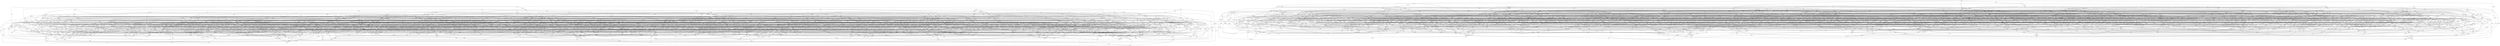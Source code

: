 graph G {
jvq -- nvr [label=jvq_nvr]
pkb -- ssm [label=pkb_ssm]
pkb -- zsm [label=pkb_zsm]
pkb -- kxb [label=pkb_kxb]
pkb -- rbd [label=pkb_rbd]
zxj -- gms [label=zxj_gms]
fqp -- vqm [label=fqp_vqm]
fqp -- crh [label=fqp_crh]
ttc -- vdd [label=ttc_vdd]
lzq -- ccq [label=lzq_ccq]
lzq -- bkg [label=lzq_bkg]
lzq -- bxf [label=lzq_bxf]
lzq -- tmk [label=lzq_tmk]
sqq -- lxh [label=sqq_lxh]
sqq -- sfn [label=sqq_sfn]
sqq -- pcj [label=sqq_pcj]
qqb -- shb [label=qqb_shb]
qqb -- bxz [label=qqb_bxz]
qqb -- plg [label=qqb_plg]
mzs -- bsh [label=mzs_bsh]
cgn -- xcn [label=cgn_xcn]
cgn -- ttl [label=cgn_ttl]
cgn -- rhg [label=cgn_rhg]
jtm -- pns [label=jtm_pns]
jtm -- vcs [label=jtm_vcs]
jtm -- kzh [label=jtm_kzh]
jtm -- qtr [label=jtm_qtr]
mpg -- pcf [label=mpg_pcf]
mpg -- jzt [label=mpg_jzt]
mpg -- mqp [label=mpg_mqp]
pdd -- zxd [label=pdd_zxd]
pdd -- plg [label=pdd_plg]
pdd -- xbr [label=pdd_xbr]
pdd -- bzg [label=pdd_bzg]
ztl -- tsq [label=ztl_tsq]
ztl -- khc [label=ztl_khc]
ztl -- sfc [label=ztl_sfc]
ztl -- bvt [label=ztl_bvt]
gch -- pjk [label=gch_pjk]
gch -- nfx [label=gch_nfx]
qnr -- svd [label=qnr_svd]
jmx -- cfl [label=jmx_cfl]
jmx -- bnh [label=jmx_bnh]
jmx -- gnn [label=jmx_gnn]
jmx -- gpk [label=jmx_gpk]
jmx -- trs [label=jmx_trs]
ckg -- sbr [label=ckg_sbr]
ckg -- pcf [label=ckg_pcf]
jdn -- jfd [label=jdn_jfd]
jdn -- tqb [label=jdn_tqb]
rhj -- khl [label=rhj_khl]
rhj -- qhl [label=rhj_qhl]
rhj -- vrx [label=rhj_vrx]
fnt -- qqc [label=fnt_qqc]
fnt -- hhk [label=fnt_hhk]
fnt -- zft [label=fnt_zft]
fnt -- pfv [label=fnt_pfv]
trg -- gmg [label=trg_gmg]
trg -- zmf [label=trg_zmf]
trg -- dvr [label=trg_dvr]
trg -- rsq [label=trg_rsq]
fhk -- mcs [label=fhk_mcs]
fhk -- rks [label=fhk_rks]
smm -- jmq [label=smm_jmq]
fmv -- zpl [label=fmv_zpl]
fmv -- sxb [label=fmv_sxb]
bgt -- pmh [label=bgt_pmh]
gls -- dxr [label=gls_dxr]
gls -- kfd [label=gls_kfd]
gls -- gbm [label=gls_gbm]
pgj -- gxj [label=pgj_gxj]
pgj -- ssp [label=pgj_ssp]
pgj -- zdf [label=pgj_zdf]
qgr -- scd [label=qgr_scd]
kxb -- jlg [label=kxb_jlg]
cvs -- plk [label=cvs_plk]
cvs -- qgs [label=cvs_qgs]
cvs -- xrg [label=cvs_xrg]
cvs -- pmp [label=cvs_pmp]
plk -- gdg [label=plk_gdg]
bcb -- gnh [label=bcb_gnh]
bcb -- xrg [label=bcb_xrg]
bcb -- pnr [label=bcb_pnr]
bcb -- mqv [label=bcb_mqv]
bcb -- hvb [label=bcb_hvb]
bcb -- flr [label=bcb_flr]
bcb -- jqr [label=bcb_jqr]
dqj -- vxd [label=dqj_vxd]
dqj -- lxh [label=dqj_lxh]
phs -- kfs [label=phs_kfs]
phs -- znf [label=phs_znf]
phs -- vxb [label=phs_vxb]
phs -- qsf [label=phs_qsf]
svt -- xdq [label=svt_xdq]
svt -- ssm [label=svt_ssm]
svt -- lqm [label=svt_lqm]
svt -- xqd [label=svt_xqd]
qcn -- hhm [label=qcn_hhm]
qcn -- qfb [label=qcn_qfb]
jrz -- xsn [label=jrz_xsn]
jrz -- sns [label=jrz_sns]
jrz -- rln [label=jrz_rln]
bkg -- hmj [label=bkg_hmj]
bkg -- bcn [label=bkg_bcn]
qqf -- xpv [label=qqf_xpv]
qqf -- zjp [label=qqf_zjp]
qqf -- lpd [label=qqf_lpd]
qmz -- cvp [label=qmz_cvp]
qmz -- ssm [label=qmz_ssm]
qmz -- kml [label=qmz_kml]
qmz -- bcn [label=qmz_bcn]
gdl -- btc [label=gdl_btc]
gdl -- pqt [label=gdl_pqt]
gdl -- mgv [label=gdl_mgv]
gdl -- xsj [label=gdl_xsj]
nqt -- ljp [label=nqt_ljp]
nqt -- fbc [label=nqt_fbc]
nqt -- dtt [label=nqt_dtt]
nqt -- hdt [label=nqt_hdt]
zdk -- tnz [label=zdk_tnz]
zdk -- hdq [label=zdk_hdq]
zfx -- bvj [label=zfx_bvj]
zfx -- lgk [label=zfx_lgk]
hjq -- ldz [label=hjq_ldz]
hjq -- gkq [label=hjq_gkq]
hjq -- sjr [label=hjq_sjr]
mtg -- tlf [label=mtg_tlf]
phl -- fsf [label=phl_fsf]
phl -- sfk [label=phl_sfk]
phl -- fvj [label=phl_fvj]
phl -- mqr [label=phl_mqr]
phl -- rcr [label=phl_rcr]
mbl -- kkp [label=mbl_kkp]
mbl -- pjk [label=mbl_pjk]
rhn -- hvg [label=rhn_hvg]
rhn -- sbz [label=rhn_sbz]
dvv -- cnj [label=dvv_cnj]
dvv -- fsh [label=dvv_fsh]
dvv -- nrm [label=dvv_nrm]
dvv -- xzc [label=dvv_xzc]
dvv -- qzp [label=dvv_qzp]
btg -- zdf [label=btg_zdf]
btg -- ndg [label=btg_ndg]
btg -- shq [label=btg_shq]
xvx -- fpl [label=xvx_fpl]
xvx -- ljp [label=xvx_ljp]
xvx -- ldk [label=xvx_ldk]
zhb -- rnr [label=zhb_rnr]
zhb -- fkx [label=zhb_fkx]
zhb -- ssv [label=zhb_ssv]
rxp -- cmx [label=rxp_cmx]
xnd -- xtb [label=xnd_xtb]
xnd -- hgd [label=xnd_hgd]
xnd -- gsk [label=xnd_gsk]
xnd -- zth [label=xnd_zth]
sll -- zft [label=sll_zft]
slz -- rxg [label=slz_rxg]
slz -- sjk [label=slz_sjk]
slz -- pqt [label=slz_pqt]
slz -- mkq [label=slz_mkq]
slz -- dnd [label=slz_dnd]
cpr -- hzm [label=cpr_hzm]
cpr -- rdq [label=cpr_rdq]
cpr -- nfj [label=cpr_nfj]
jgd -- mkb [label=jgd_mkb]
jgd -- hln [label=jgd_hln]
jgd -- phf [label=jgd_phf]
jgd -- cjv [label=jgd_cjv]
hmf -- tzk [label=hmf_tzk]
tch -- cpr [label=tch_cpr]
tch -- zlg [label=tch_zlg]
ccm -- kxs [label=ccm_kxs]
vrq -- jfq [label=vrq_jfq]
vrq -- lrq [label=vrq_lrq]
vrq -- ldc [label=vrq_ldc]
vrq -- fvh [label=vrq_fvh]
lgx -- dlj [label=lgx_dlj]
lgx -- bjk [label=lgx_bjk]
lgx -- tnz [label=lgx_tnz]
lgx -- slt [label=lgx_slt]
bbd -- hlf [label=bbd_hlf]
bbd -- kdk [label=bbd_kdk]
bbd -- nms [label=bbd_nms]
bbd -- gpx [label=bbd_gpx]
gxp -- crh [label=gxp_crh]
gxp -- tgl [label=gxp_tgl]
gxp -- jpm [label=gxp_jpm]
gxp -- msf [label=gxp_msf]
gxp -- flg [label=gxp_flg]
xkg -- prd [label=xkg_prd]
vnl -- smm [label=vnl_smm]
zqb -- rxp [label=zqb_rxp]
zqb -- qzl [label=zqb_qzl]
zqb -- lgk [label=zqb_lgk]
zpv -- mvj [label=zpv_mvj]
zpv -- hdz [label=zpv_hdz]
zpv -- vcs [label=zpv_vcs]
zpv -- lfp [label=zpv_lfp]
zpv -- glr [label=zpv_glr]
fzv -- thc [label=fzv_thc]
nrl -- qgs [label=nrl_qgs]
qbk -- ncg [label=qbk_ncg]
qbk -- cgk [label=qbk_cgk]
zqq -- jxj [label=zqq_jxj]
zqq -- bxz [label=zqq_bxz]
bcx -- rqm [label=bcx_rqm]
sxz -- thc [label=sxz_thc]
sct -- srv [label=sct_srv]
sct -- drm [label=sct_drm]
sct -- gmd [label=sct_gmd]
nkp -- zch [label=nkp_zch]
nkp -- pjs [label=nkp_pjs]
nkp -- sct [label=nkp_sct]
nkp -- cvk [label=nkp_cvk]
vxc -- jfg [label=vxc_jfg]
vxc -- bvq [label=vxc_bvq]
vxc -- xkp [label=vxc_xkp]
vxc -- sbr [label=vxc_sbr]
vxc -- dhk [label=vxc_dhk]
vxc -- xdc [label=vxc_xdc]
zdb -- pxn [label=zdb_pxn]
zdb -- dvr [label=zdb_dvr]
tzr -- jfg [label=tzr_jfg]
zsj -- kpp [label=zsj_kpp]
zsj -- gdh [label=zsj_gdh]
zsj -- crc [label=zsj_crc]
zsj -- png [label=zsj_png]
mnq -- ttj [label=mnq_ttj]
mnq -- bmd [label=mnq_bmd]
mnq -- mhs [label=mnq_mhs]
mnq -- kjb [label=mnq_kjb]
dvp -- jsf [label=dvp_jsf]
zzn -- hmp [label=zzn_hmp]
zzn -- flc [label=zzn_flc]
tkm -- tsc [label=tkm_tsc]
tkm -- rsx [label=tkm_rsx]
bkx -- vfm [label=bkx_vfm]
bkx -- xdz [label=bkx_xdz]
pvn -- jsr [label=pvn_jsr]
ccb -- sjf [label=ccb_sjf]
ccb -- rhz [label=ccb_rhz]
ccb -- pnr [label=ccb_pnr]
ccb -- pdn [label=ccb_pdn]
fbr -- ccq [label=fbr_ccq]
fbr -- qsr [label=fbr_qsr]
fbr -- zzn [label=fbr_zzn]
fbr -- dvp [label=fbr_dvp]
ddc -- gqm [label=ddc_gqm]
ddc -- blb [label=ddc_blb]
jcg -- nfj [label=jcg_nfj]
jcg -- rks [label=jcg_rks]
qqc -- qft [label=qqc_qft]
zlb -- jlg [label=zlb_jlg]
zlb -- qtr [label=zlb_qtr]
zlb -- zvk [label=zlb_zvk]
vct -- fzx [label=vct_fzx]
vct -- jcz [label=vct_jcz]
kml -- ghr [label=kml_ghr]
kml -- vqn [label=kml_vqn]
ndg -- pqx [label=ndg_pqx]
ndg -- nvr [label=ndg_nvr]
ndg -- jgv [label=ndg_jgv]
sgd -- jtt [label=sgd_jtt]
sgd -- qkk [label=sgd_qkk]
sgd -- hgq [label=sgd_hgq]
sgd -- lbk [label=sgd_lbk]
bzn -- gtv [label=bzn_gtv]
bzn -- ccm [label=bzn_ccm]
bzn -- rln [label=bzn_rln]
bzn -- smr [label=bzn_smr]
rlh -- dtt [label=rlh_dtt]
rlh -- rpc [label=rlh_rpc]
rlh -- tkc [label=rlh_tkc]
rlh -- chr [label=rlh_chr]
tzv -- stb [label=tzv_stb]
tzv -- sml [label=tzv_sml]
tzv -- gjg [label=tzv_gjg]
kvt -- rqp [label=kvt_rqp]
kvt -- glx [label=kvt_glx]
kvt -- mmt [label=kvt_mmt]
kvt -- lng [label=kvt_lng]
lfd -- jdq [label=lfd_jdq]
lfd -- rqp [label=lfd_rqp]
lfd -- glp [label=lfd_glp]
lfd -- tnx [label=lfd_tnx]
lfd -- kfr [label=lfd_kfr]
xds -- nqs [label=xds_nqs]
xds -- mbr [label=xds_mbr]
xds -- lqm [label=xds_lqm]
xds -- qdb [label=xds_qdb]
rnx -- sdj [label=rnx_sdj]
vxb -- cst [label=vxb_cst]
vxb -- jrb [label=vxb_jrb]
mtm -- svd [label=mtm_svd]
bcp -- hdz [label=bcp_hdz]
psf -- vxd [label=psf_vxd]
psf -- vqq [label=psf_vqq]
psf -- rbq [label=psf_rbq]
psf -- pcj [label=psf_pcj]
cbn -- bcx [label=cbn_bcx]
kzh -- rks [label=kzh_rks]
kzh -- vkv [label=kzh_vkv]
kzh -- ldz [label=kzh_ldz]
zjv -- fsh [label=zjv_fsh]
zjv -- xfs [label=zjv_xfs]
zjv -- xbc [label=zjv_xbc]
zjv -- prd [label=zjv_prd]
zjv -- xpr [label=zjv_xpr]
nmv -- pnx [label=nmv_pnx]
nmv -- bjq [label=nmv_bjq]
nmv -- rqp [label=nmv_rqp]
nmv -- vjf [label=nmv_vjf]
pkf -- tbg [label=pkf_tbg]
qdj -- rlz [label=qdj_rlz]
xqd -- bmm [label=xqd_bmm]
xqd -- qhh [label=xqd_qhh]
fhx -- rch [label=fhx_rch]
fhx -- prk [label=fhx_prk]
fhx -- bpt [label=fhx_bpt]
fhx -- bcn [label=fhx_bcn]
zxn -- bpb [label=zxn_bpb]
zxn -- dls [label=zxn_dls]
zxn -- vlh [label=zxn_vlh]
gnz -- qgs [label=gnz_qgs]
gnz -- ghr [label=gnz_ghr]
gnz -- kkp [label=gnz_kkp]
mjx -- jzt [label=mjx_jzt]
mjx -- fvj [label=mjx_fvj]
mjx -- nvh [label=mjx_nvh]
mvh -- dkl [label=mvh_dkl]
krf -- zth [label=krf_zth]
gsn -- ghf [label=gsn_ghf]
gsn -- qbs [label=gsn_qbs]
gsn -- qhj [label=gsn_qhj]
pgz -- dvd [label=pgz_dvd]
pgz -- dvb [label=pgz_dvb]
nmt -- ncj [label=nmt_ncj]
nmt -- lzk [label=nmt_lzk]
nmt -- mms [label=nmt_mms]
rbv -- hfj [label=rbv_hfj]
rbv -- gsc [label=rbv_gsc]
rhk -- hbp [label=rhk_hbp]
rhk -- jtm [label=rhk_jtm]
rhk -- vzk [label=rhk_vzk]
tgl -- fbh [label=tgl_fbh]
kst -- kmb [label=kst_kmb]
kst -- lfp [label=kst_lfp]
kst -- crt [label=kst_crt]
tnr -- lhz [label=tnr_lhz]
tnr -- skl [label=tnr_skl]
tnr -- lpq [label=tnr_lpq]
tnr -- xmv [label=tnr_xmv]
tnr -- zrl [label=tnr_zrl]
kdn -- kqh [label=kdn_kqh]
jfd -- dls [label=jfd_dls]
jfd -- thc [label=jfd_thc]
dqp -- knm [label=dqp_knm]
dqp -- rtq [label=dqp_rtq]
dqp -- xbk [label=dqp_xbk]
xrt -- zzp [label=xrt_zzp]
xrt -- qdb [label=xrt_qdb]
sgt -- fzl [label=sgt_fzl]
sgt -- pmt [label=sgt_pmt]
sgt -- srd [label=sgt_srd]
sgt -- dcn [label=sgt_dcn]
sgt -- zsm [label=sgt_zsm]
nbb -- clv [label=nbb_clv]
nbb -- rtq [label=nbb_rtq]
nbb -- gbq [label=nbb_gbq]
pdb -- rnx [label=pdb_rnx]
pdb -- zvz [label=pdb_zvz]
gzq -- msb [label=gzq_msb]
hlf -- vng [label=hlf_vng]
hlf -- npt [label=hlf_npt]
hlf -- nfx [label=hlf_nfx]
hlf -- sjf [label=hlf_sjf]
hlf -- zgz [label=hlf_zgz]
rdl -- qxv [label=rdl_qxv]
rdl -- jrg [label=rdl_jrg]
rdl -- fbq [label=rdl_fbq]
rdl -- sgg [label=rdl_sgg]
rxk -- pcz [label=rxk_pcz]
rxk -- trn [label=rxk_trn]
rxk -- zjl [label=rxk_zjl]
rxk -- xkz [label=rxk_xkz]
gqm -- ncm [label=gqm_ncm]
gqm -- nsm [label=gqm_nsm]
qqp -- tzp [label=qqp_tzp]
qqp -- gbz [label=qqp_gbz]
nng -- fqx [label=nng_fqx]
nng -- jvq [label=nng_jvq]
lfp -- cjh [label=lfp_cjh]
stb -- hhm [label=stb_hhm]
stb -- gpk [label=stb_gpk]
bzz -- nqs [label=bzz_nqs]
gsl -- kzp [label=gsl_kzp]
gsl -- tfc [label=gsl_tfc]
gsl -- mzg [label=gsl_mzg]
gsl -- kpg [label=gsl_kpg]
xfp -- zjs [label=xfp_zjs]
hnx -- bfz [label=hnx_bfz]
hnx -- gbh [label=hnx_gbh]
hnx -- gbc [label=hnx_gbc]
hnx -- sxb [label=hnx_sxb]
skz -- vmh [label=skz_vmh]
skz -- lhz [label=skz_lhz]
skz -- tvb [label=skz_tvb]
mdr -- xcx [label=mdr_xcx]
mdr -- xzx [label=mdr_xzx]
mdr -- dzd [label=mdr_dzd]
mdr -- nrf [label=mdr_nrf]
mdr -- vcb [label=mdr_vcb]
pdn -- hvg [label=pdn_hvg]
pdn -- kxb [label=pdn_kxb]
pdn -- pkd [label=pdn_pkd]
lvd -- cbn [label=lvd_cbn]
lvd -- dfd [label=lvd_dfd]
lvd -- dxf [label=lvd_dxf]
cnh -- jfp [label=cnh_jfp]
cnh -- ptk [label=cnh_ptk]
cnh -- kvk [label=cnh_kvk]
kcn -- kqh [label=kcn_kqh]
bvq -- ckv [label=bvq_ckv]
brb -- bvj [label=brb_bvj]
xbf -- hbf [label=xbf_hbf]
xbf -- drz [label=xbf_drz]
ntx -- mbq [label=ntx_mbq]
ntx -- zst [label=ntx_zst]
ntx -- ttg [label=ntx_ttg]
dbs -- jfp [label=dbs_jfp]
dbs -- tkd [label=dbs_tkd]
xkh -- zfx [label=xkh_zfx]
xkh -- qtv [label=xkh_qtv]
zql -- tvb [label=zql_tvb]
zql -- cjn [label=zql_cjn]
kch -- pxn [label=kch_pxn]
hrj -- bpv [label=hrj_bpv]
hrj -- skc [label=hrj_skc]
kqf -- zxb [label=kqf_zxb]
nxb -- zgx [label=nxb_zgx]
nxb -- zdb [label=nxb_zdb]
nxb -- jhj [label=nxb_jhj]
zxv -- kfs [label=zxv_kfs]
zxv -- njd [label=zxv_njd]
sfk -- xcd [label=sfk_xcd]
sfk -- mkr [label=sfk_mkr]
gnt -- mbq [label=gnt_mbq]
gnt -- qsr [label=gnt_qsr]
gnt -- jpm [label=gnt_jpm]
zft -- ncm [label=zft_ncm]
zft -- jtb [label=zft_jtb]
cmp -- rxh [label=cmp_rxh]
cmp -- mkq [label=cmp_mkq]
cmp -- mqr [label=cmp_mqr]
cmp -- jzh [label=cmp_jzh]
cmp -- llb [label=cmp_llb]
lbp -- sbs [label=lbp_sbs]
lbp -- dhx [label=lbp_dhx]
lbp -- hst [label=lbp_hst]
dlr -- nfg [label=dlr_nfg]
dlr -- vjf [label=dlr_vjf]
dlr -- qqp [label=dlr_qqp]
dlr -- rnr [label=dlr_rnr]
dvr -- dzr [label=dvr_dzr]
zjd -- crq [label=zjd_crq]
txc -- zbj [label=txc_zbj]
txc -- blp [label=txc_blp]
zlv -- kqh [label=zlv_kqh]
zlv -- vmh [label=zlv_vmh]
zlv -- ljz [label=zlv_ljz]
xtx -- gkk [label=xtx_gkk]
pbp -- zdk [label=pbp_zdk]
pbp -- rdr [label=pbp_rdr]
pbp -- klh [label=pbp_klh]
pbp -- kbq [label=pbp_kbq]
cjh -- kfs [label=cjh_kfs]
cjh -- tbg [label=cjh_tbg]
rbd -- qjd [label=rbd_qjd]
blb -- crq [label=blb_crq]
zhm -- xqj [label=zhm_xqj]
zhm -- psd [label=zhm_psd]
dlk -- skp [label=dlk_skp]
jzz -- qhh [label=jzz_qhh]
jzz -- bmf [label=jzz_bmf]
jzz -- vbn [label=jzz_vbn]
htm -- cds [label=htm_cds]
htm -- ntn [label=htm_ntn]
rdq -- lcd [label=rdq_lcd]
rdq -- vxm [label=rdq_vxm]
cdk -- tvq [label=cdk_tvq]
cdk -- qnr [label=cdk_qnr]
vpc -- xxp [label=vpc_xxp]
vpc -- jxc [label=vpc_jxc]
kgd -- khl [label=kgd_khl]
qbz -- nmm [label=qbz_nmm]
qbz -- qbj [label=qbz_qbj]
qbz -- rxh [label=qbz_rxh]
qbz -- jtv [label=qbz_jtv]
khl -- xxp [label=khl_xxp]
qls -- knp [label=qls_knp]
qls -- ngx [label=qls_ngx]
qls -- dvx [label=qls_dvx]
qls -- dbm [label=qls_dbm]
qls -- msm [label=qls_msm]
qls -- pdv [label=qls_pdv]
xmv -- ljs [label=xmv_ljs]
xmv -- nmq [label=xmv_nmq]
ksj -- txb [label=ksj_txb]
ksj -- hml [label=ksj_hml]
ksj -- qmt [label=ksj_qmt]
htv -- fvg [label=htv_fvg]
htv -- jgv [label=htv_jgv]
htv -- sts [label=htv_sts]
flr -- hpk [label=flr_hpk]
flr -- njp [label=flr_njp]
flr -- lkd [label=flr_lkd]
flr -- sfn [label=flr_sfn]
csk -- mzs [label=csk_mzs]
csk -- rbf [label=csk_rbf]
csk -- tkd [label=csk_tkd]
vgj -- mbl [label=vgj_mbl]
vgj -- jkj [label=vgj_jkj]
vgj -- ptk [label=vgj_ptk]
vgj -- kpd [label=vgj_kpd]
njk -- ljg [label=njk_ljg]
njk -- kml [label=njk_kml]
bjv -- drm [label=bjv_drm]
vkl -- ddc [label=vkl_ddc]
vkl -- jvz [label=vkl_jvz]
vkl -- mnj [label=vkl_mnj]
vkl -- qgj [label=vkl_qgj]
xmb -- fvg [label=xmb_fvg]
xmb -- jcz [label=xmb_jcz]
xmb -- clm [label=xmb_clm]
srv -- pkf [label=srv_pkf]
qrn -- qqb [label=qrn_qqb]
qrn -- ffh [label=qrn_ffh]
qrn -- sfq [label=qrn_sfq]
qrn -- rbv [label=qrn_rbv]
xht -- smj [label=xht_smj]
xht -- fbh [label=xht_fbh]
xht -- sxj [label=xht_sxj]
xht -- rrk [label=xht_rrk]
xdc -- dbg [label=xdc_dbg]
xdc -- jnh [label=xdc_jnh]
xdc -- vzf [label=xdc_vzf]
xdc -- fgr [label=xdc_fgr]
sbm -- shs [label=sbm_shs]
sbm -- gsn [label=sbm_gsn]
sbm -- qfl [label=sbm_qfl]
sbm -- tmc [label=sbm_tmc]
qzk -- xvc [label=qzk_xvc]
qzk -- bgt [label=qzk_bgt]
kjj -- zfp [label=kjj_zfp]
kjj -- glp [label=kjj_glp]
vsl -- njp [label=vsl_njp]
vsl -- mbv [label=vsl_mbv]
vsl -- ztz [label=vsl_ztz]
vsl -- fbh [label=vsl_fbh]
fbc -- jfp [label=fbc_jfp]
fbc -- kxl [label=fbc_kxl]
fbc -- phf [label=fbc_phf]
fkx -- gbc [label=fkx_gbc]
jfg -- sxk [label=jfg_sxk]
jfg -- ccl [label=jfg_ccl]
pdr -- dzd [label=pdr_dzd]
lzh -- bgs [label=lzh_bgs]
lzh -- tzg [label=lzh_tzg]
lzh -- scb [label=lzh_scb]
vzf -- tqb [label=vzf_tqb]
rsj -- hxq [label=rsj_hxq]
rsj -- dvr [label=rsj_dvr]
qmq -- zvk [label=qmq_zvk]
gmd -- sdj [label=gmd_sdj]
gmd -- vth [label=gmd_vth]
gmd -- bbb [label=gmd_bbb]
gmd -- xbk [label=gmd_xbk]
nmq -- nng [label=nmq_nng]
nnh -- lbk [label=nnh_lbk]
nnh -- lzk [label=nnh_lzk]
nnh -- dlk [label=nnh_dlk]
xfh -- rpc [label=xfh_rpc]
hmd -- fvg [label=hmd_fvg]
hmd -- ljz [label=hmd_ljz]
hmd -- gtn [label=hmd_gtn]
hmd -- zmf [label=hmd_zmf]
pgs -- rxz [label=pgs_rxz]
csx -- tdk [label=csx_tdk]
csx -- psd [label=csx_psd]
csx -- nng [label=csx_nng]
gbz -- gxj [label=gbz_gxj]
fzl -- rch [label=fzl_rch]
fzl -- jsr [label=fzl_jsr]
fzl -- kmb [label=fzl_kmb]
hhx -- ssm [label=hhx_ssm]
hhx -- pjk [label=hhx_pjk]
hhx -- ztz [label=hhx_ztz]
hhx -- tvt [label=hhx_tvt]
lpd -- hgj [label=lpd_hgj]
lbs -- szk [label=lbs_szk]
lbs -- dvh [label=lbs_dvh]
lbs -- nsm [label=lbs_nsm]
lbs -- vrr [label=lbs_vrr]
lpz -- blb [label=lpz_blb]
lpz -- mbq [label=lpz_mbq]
rfk -- kcn [label=rfk_kcn]
rfk -- nmq [label=rfk_nmq]
rfk -- qtn [label=rfk_qtn]
rfk -- vhb [label=rfk_vhb]
qtr -- pmh [label=qtr_pmh]
tts -- rnx [label=tts_rnx]
tts -- cgs [label=tts_cgs]
tts -- tmt [label=tts_tmt]
zcq -- zmf [label=zcq_zmf]
zcq -- jfd [label=zcq_jfd]
bkv -- zvq [label=bkv_zvq]
bkv -- hvf [label=bkv_hvf]
lph -- nvx [label=lph_nvx]
lph -- czf [label=lph_czf]
hmj -- ghm [label=hmj_ghm]
hmj -- hvg [label=hmj_hvg]
vbn -- kpg [label=vbn_kpg]
vbn -- msb [label=vbn_msb]
nfz -- bnh [label=nfz_bnh]
nfz -- hdt [label=nfz_hdt]
nfz -- mbs [label=nfz_mbs]
nfz -- rss [label=nfz_rss]
tql -- slm [label=tql_slm]
tql -- zpl [label=tql_zpl]
tql -- kxs [label=tql_kxs]
rvc -- qmj [label=rvc_qmj]
rvc -- sck [label=rvc_sck]
dzt -- kfd [label=dzt_kfd]
dzt -- rtb [label=dzt_rtb]
dzt -- nhv [label=dzt_nhv]
czz -- zvz [label=czz_zvz]
czz -- xxf [label=czz_xxf]
nbp -- jzt [label=nbp_jzt]
nbp -- sgg [label=nbp_sgg]
nbp -- kfd [label=nbp_kfd]
nbp -- nmq [label=nbp_nmq]
nbp -- hzm [label=nbp_hzm]
mrg -- rcj [label=mrg_rcj]
mrg -- fdl [label=mrg_fdl]
mrg -- ghr [label=mrg_ghr]
mrg -- njk [label=mrg_njk]
hpz -- rbd [label=hpz_rbd]
hpz -- tgl [label=hpz_tgl]
mpq -- rtb [label=mpq_rtb]
zch -- tzg [label=zch_tzg]
zch -- bsv [label=zch_bsv]
zch -- ttl [label=zch_ttl]
czs -- fzv [label=czs_fzv]
czs -- bqj [label=czs_bqj]
czs -- glx [label=czs_glx]
czs -- dgp [label=czs_dgp]
mbm -- shh [label=mbm_shh]
mbm -- pqs [label=mbm_pqs]
mbm -- vmn [label=mbm_vmn]
mbm -- jct [label=mbm_jct]
rzg -- bzz [label=rzg_bzz]
gfb -- mtj [label=gfb_mtj]
gfb -- pdr [label=gfb_pdr]
spg -- zjp [label=spg_zjp]
spg -- kjj [label=spg_kjj]
spg -- nrm [label=spg_nrm]
spg -- rvh [label=spg_rvh]
jmv -- dgr [label=jmv_dgr]
jmv -- kqc [label=jmv_kqc]
jmv -- bxg [label=jmv_bxg]
jmv -- tzz [label=jmv_tzz]
jmv -- ccz [label=jmv_ccz]
jmv -- qpv [label=jmv_qpv]
hqz -- gng [label=hqz_gng]
hqz -- bfh [label=hqz_bfh]
hqz -- kct [label=hqz_kct]
hqz -- dzt [label=hqz_dzt]
hqz -- rhp [label=hqz_rhp]
hqz -- vcb [label=hqz_vcb]
gzk -- kdp [label=gzk_kdp]
gzk -- dxf [label=gzk_dxf]
gzk -- jrz [label=gzk_jrz]
gzk -- mtm [label=gzk_mtm]
cvk -- mhl [label=cvk_mhl]
gpp -- dbm [label=gpp_dbm]
gpp -- bmm [label=gpp_bmm]
llb -- zxj [label=llb_zxj]
szk -- vjf [label=szk_vjf]
szk -- tkr [label=szk_tkr]
svx -- fsf [label=svx_fsf]
svx -- pkk [label=svx_pkk]
jrn -- tvt [label=jrn_tvt]
kcf -- hmp [label=kcf_hmp]
kcf -- gkq [label=kcf_gkq]
kcf -- mbs [label=kcf_mbs]
kcf -- vqm [label=kcf_vqm]
gtg -- xzc [label=gtg_xzc]
gtg -- lsg [label=gtg_lsg]
gtg -- zxm [label=gtg_zxm]
vlh -- vmn [label=vlh_vmn]
cdr -- fbq [label=cdr_fbq]
cdr -- qnn [label=cdr_qnn]
cdr -- nfg [label=cdr_nfg]
cdr -- crc [label=cdr_crc]
xbk -- sjr [label=xbk_sjr]
kbs -- rhd [label=kbs_rhd]
kbs -- tvb [label=kbs_tvb]
kbs -- lxf [label=kbs_lxf]
kbs -- rlz [label=kbs_rlz]
jfq -- vmx [label=jfq_vmx]
jfq -- pfl [label=jfq_pfl]
jfq -- sjf [label=jfq_sjf]
jfq -- phf [label=jfq_phf]
vvm -- cmt [label=vvm_cmt]
vvm -- gsb [label=vvm_gsb]
vvm -- kst [label=vvm_kst]
smc -- tzr [label=smc_tzr]
smc -- xmb [label=smc_xmb]
smc -- rdg [label=smc_rdg]
smc -- ssn [label=smc_ssn]
rfc -- nvr [label=rfc_nvr]
ktz -- qbs [label=ktz_qbs]
ktz -- nkr [label=ktz_nkr]
ktz -- kvz [label=ktz_kvz]
ktz -- cbl [label=ktz_cbl]
bjj -- mbc [label=bjj_mbc]
bjj -- sjr [label=bjj_sjr]
dgr -- zft [label=dgr_zft]
dgr -- rfc [label=dgr_rfc]
dgr -- zjf [label=dgr_zjf]
kkx -- fpr [label=kkx_fpr]
kkx -- kbn [label=kkx_kbn]
kkx -- cdl [label=kkx_cdl]
vmn -- hfj [label=vmn_hfj]
vmn -- skz [label=vmn_skz]
bpx -- rqp [label=bpx_rqp]
bpx -- tzz [label=bpx_tzz]
bpx -- dhx [label=bpx_dhx]
lfn -- qts [label=lfn_qts]
lfn -- rxg [label=lfn_rxg]
lfn -- rxj [label=lfn_rxj]
lfn -- jct [label=lfn_jct]
qvr -- pdv [label=qvr_pdv]
rdr -- trs [label=rdr_trs]
rdr -- pmc [label=rdr_pmc]
fbh -- zth [label=fbh_zth]
mhg -- hpc [label=mhg_hpc]
dhx -- kfr [label=dhx_kfr]
cdh -- xls [label=cdh_xls]
cdh -- ljz [label=cdh_ljz]
cdh -- htm [label=cdh_htm]
ckz -- bnc [label=ckz_bnc]
ckz -- xdv [label=ckz_xdv]
ckz -- lnq [label=ckz_lnq]
gfv -- crp [label=gfv_crp]
gfv -- tvb [label=gfv_tvb]
gfv -- kgd [label=gfv_kgd]
gfv -- xjl [label=gfv_xjl]
gfv -- bvq [label=gfv_bvq]
sgl -- glp [label=sgl_glp]
sgl -- cbl [label=sgl_cbl]
sgl -- jtv [label=sgl_jtv]
srd -- hkn [label=srd_hkn]
srd -- ncj [label=srd_ncj]
srd -- xbk [label=srd_xbk]
clr -- ccm [label=clr_ccm]
clr -- zdb [label=clr_zdb]
clr -- qgr [label=clr_qgr]
clr -- sbb [label=clr_sbb]
clr -- zlg [label=clr_zlg]
clr -- tzk [label=clr_tzk]
dvd -- dxc [label=dvd_dxc]
dvd -- gmx [label=dvd_gmx]
tvh -- jxh [label=tvh_jxh]
tvh -- sll [label=tvh_sll]
tvh -- vlk [label=tvh_vlk]
tvh -- jvq [label=tvh_jvq]
tvh -- bmd [label=tvh_bmd]
sbb -- gtn [label=sbb_gtn]
mrj -- mhq [label=mrj_mhq]
mrj -- rbl [label=mrj_rbl]
mrj -- xkg [label=mrj_xkg]
mrj -- xld [label=mrj_xld]
fqj -- thp [label=fqj_thp]
fqj -- grj [label=fqj_grj]
fqj -- dbm [label=fqj_dbm]
tvr -- fsh [label=tvr_fsh]
tvr -- ptz [label=tvr_ptz]
tvr -- kdc [label=tvr_kdc]
tvr -- nnb [label=tvr_nnb]
tvr -- hst [label=tvr_hst]
fpr -- gqm [label=fpr_gqm]
fpr -- zcq [label=fpr_zcq]
rqx -- tqb [label=rqx_tqb]
kfl -- bgh [label=kfl_bgh]
kfl -- thg [label=kfl_thg]
kfl -- hpd [label=kfl_hpd]
kfl -- hst [label=kfl_hst]
tzc -- hgz [label=tzc_hgz]
tzc -- mtn [label=tzc_mtn]
tzc -- tch [label=tzc_tch]
tzc -- bxg [label=tzc_bxg]
tzc -- vrr [label=tzc_vrr]
nfc -- bjj [label=nfc_bjj]
nfc -- jrn [label=nfc_jrn]
nfc -- fdl [label=nfc_fdl]
ptk -- hkl [label=ptk_hkl]
ptk -- slt [label=ptk_slt]
jds -- bxd [label=jds_bxd]
jds -- zft [label=jds_zft]
hhk -- rfc [label=hhk_rfc]
hhk -- qqc [label=hhk_qqc]
fbv -- gfb [label=fbv_gfb]
fbv -- ctx [label=fbv_ctx]
fbv -- vmh [label=fbv_vmh]
fbv -- shb [label=fbv_shb]
bps -- bnc [label=bps_bnc]
bps -- bgh [label=bps_bgh]
zgs -- qlc [label=zgs_qlc]
qsk -- kch [label=qsk_kch]
qsk -- lds [label=qsk_lds]
qsk -- tlh [label=qsk_tlh]
bxf -- zss [label=bxf_zss]
bxf -- mxz [label=bxf_mxz]
dxk -- bqz [label=dxk_bqz]
dxk -- ttg [label=dxk_ttg]
dxk -- zqc [label=dxk_zqc]
dxk -- gtd [label=dxk_gtd]
dxk -- dbs [label=dxk_dbs]
qdb -- lmg [label=qdb_lmg]
cbl -- vmb [label=cbl_vmb]
cbl -- kqc [label=cbl_kqc]
cbl -- vpv [label=cbl_vpv]
xbg -- mms [label=xbg_mms]
xbg -- rfn [label=xbg_rfn]
xbg -- zjd [label=xbg_zjd]
xbg -- xmq [label=xbg_xmq]
rsq -- jdq [label=rsq_jdq]
rsq -- bps [label=rsq_bps]
rsq -- gkr [label=rsq_gkr]
cfq -- fgb [label=cfq_fgb]
cfq -- qmt [label=cfq_qmt]
kpl -- zpf [label=kpl_zpf]
kpl -- bxd [label=kpl_bxd]
kpl -- rjl [label=kpl_rjl]
kpl -- bpv [label=kpl_bpv]
kpl -- jcg [label=kpl_jcg]
kpl -- slm [label=kpl_slm]
nxm -- bvt [label=nxm_bvt]
nxm -- xmq [label=nxm_xmq]
nxm -- znz [label=nxm_znz]
xxc -- cst [label=xxc_cst]
xxc -- gnv [label=xxc_gnv]
kjq -- xjl [label=kjq_xjl]
kjq -- kpp [label=kjq_kpp]
kjq -- thc [label=kjq_thc]
hdt -- zss [label=hdt_zss]
hdt -- czd [label=hdt_czd]
hdt -- kht [label=hdt_kht]
bnc -- xsn [label=bnc_xsn]
tnp -- lzk [label=tnp_lzk]
tnp -- bsh [label=tnp_bsh]
tnp -- txb [label=tnp_txb]
tnp -- ldn [label=tnp_ldn]
fzp -- jtt [label=fzp_jtt]
fzp -- qgs [label=fzp_qgs]
fzp -- rck [label=fzp_rck]
fzp -- trs [label=fzp_trs]
bxg -- tnx [label=bxg_tnx]
bxg -- tkr [label=bxg_tkr]
jjv -- lfp [label=jjv_lfp]
jjv -- gdg [label=jjv_gdg]
jjv -- tsb [label=jjv_tsb]
gtr -- djx [label=gtr_djx]
gtr -- ggl [label=gtr_ggl]
gtr -- hvf [label=gtr_hvf]
gtr -- qmh [label=gtr_qmh]
hlx -- hpz [label=hlx_hpz]
hlx -- hvd [label=hlx_hvd]
hlx -- ltp [label=hlx_ltp]
hlx -- cvk [label=hlx_cvk]
rpm -- hpc [label=rpm_hpc]
rpm -- pqx [label=rpm_pqx]
mpk -- bkv [label=mpk_bkv]
mpk -- ssv [label=mpk_ssv]
mpk -- vmb [label=mpk_vmb]
jjg -- lzk [label=jjg_lzk]
jjg -- zzn [label=jjg_zzn]
xbr -- zkl [label=xbr_zkl]
xbr -- rjl [label=xbr_rjl]
qpx -- lbk [label=qpx_lbk]
qpx -- msb [label=qpx_msb]
fvx -- qpg [label=fvx_qpg]
fvx -- rbl [label=fvx_rbl]
fvx -- fkx [label=fvx_fkx]
fvx -- xjl [label=fvx_xjl]
bjk -- pqv [label=bjk_pqv]
bjk -- mbq [label=bjk_mbq]
bjk -- xhv [label=bjk_xhv]
bjk -- flc [label=bjk_flc]
bjk -- ckt [label=bjk_ckt]
bkj -- sdj [label=bkj_sdj]
bkj -- mxz [label=bkj_mxz]
bkj -- hbp [label=bkj_hbp]
lgm -- zgm [label=lgm_zgm]
lgm -- zxj [label=lgm_zxj]
lgm -- xkz [label=lgm_xkz]
nvh -- tzp [label=nvh_tzp]
nvh -- rqx [label=nvh_rqx]
nvh -- xkg [label=nvh_xkg]
jqk -- qjd [label=jqk_qjd]
jqk -- dvp [label=jqk_dvp]
jqk -- qfb [label=jqk_qfb]
kqp -- lsk [label=kqp_lsk]
kqp -- dqp [label=kqp_dqp]
kqp -- gxl [label=kqp_gxl]
kqp -- zbb [label=kqp_zbb]
ctc -- znz [label=ctc_znz]
ctc -- jgh [label=ctc_jgh]
cst -- hfv [label=cst_hfv]
cst -- qvr [label=cst_qvr]
ljz -- sts [label=ljz_sts]
zdf -- lqx [label=zdf_lqx]
zdf -- hxq [label=zdf_hxq]
btc -- rbv [label=btc_rbv]
btc -- gfb [label=btc_gfb]
btc -- tgr [label=btc_tgr]
kpd -- qqr [label=kpd_qqr]
kpd -- srv [label=kpd_srv]
rhz -- rnh [label=rhz_rnh]
rhz -- xcn [label=rhz_xcn]
tsb -- qjb [label=tsb_qjb]
tsb -- ldz [label=tsb_ldz]
tsb -- ttq [label=tsb_ttq]
vnm -- lqr [label=vnm_lqr]
vnm -- rhp [label=vnm_rhp]
vnm -- gxz [label=vnm_gxz]
vcs -- vzk [label=vcs_vzk]
hln -- bkg [label=hln_bkg]
fgb -- ghr [label=fgb_ghr]
fgb -- rqv [label=fgb_rqv]
fbq -- zgs [label=fbq_zgs]
fbq -- mcs [label=fbq_mcs]
ksd -- tmt [label=ksd_tmt]
ksd -- dmn [label=ksd_dmn]
ksd -- pvn [label=ksd_pvn]
kcp -- chr [label=kcp_chr]
kzp -- qfb [label=kzp_qfb]
kzp -- rrm [label=kzp_rrm]
kzp -- bzz [label=kzp_bzz]
gxv -- hsb [label=gxv_hsb]
gxv -- mvt [label=gxv_mvt]
gxv -- bnr [label=gxv_bnr]
lkd -- blp [label=lkd_blp]
tbh -- mfr [label=tbh_mfr]
tbh -- tkb [label=tbh_tkb]
tbh -- fjr [label=tbh_fjr]
tbh -- ksx [label=tbh_ksx]
vrr -- rfc [label=vrr_rfc]
vrr -- mpp [label=vrr_mpp]
qhd -- xfv [label=qhd_xfv]
qhd -- trd [label=qhd_trd]
qhd -- ccl [label=qhd_ccl]
gjf -- sqv [label=gjf_sqv]
gjf -- vkv [label=gjf_vkv]
tvq -- bdb [label=tvq_bdb]
tzs -- mkn [label=tzs_mkn]
tzs -- srv [label=tzs_srv]
qzd -- pdr [label=qzd_pdr]
qzd -- pkk [label=qzd_pkk]
qzd -- ckz [label=qzd_ckz]
qzd -- zmp [label=qzd_zmp]
lzm -- kpp [label=lzm_kpp]
lzm -- rxp [label=lzm_rxp]
lzm -- svd [label=lzm_svd]
lzm -- spm [label=lzm_spm]
lzm -- qlx [label=lzm_qlx]
lzm -- hjb [label=lzm_hjb]
xms -- qzk [label=xms_qzk]
xms -- cdx [label=xms_cdx]
xms -- mzg [label=xms_mzg]
xms -- tfc [label=xms_tfc]
crt -- gpk [label=crt_gpk]
vqm -- dlk [label=vqm_dlk]
xqz -- svx [label=xqz_svx]
xqz -- tnx [label=xqz_tnx]
xqz -- kzz [label=xqz_kzz]
xqz -- xsq [label=xqz_xsq]
llz -- gpx [label=llz_gpx]
llz -- lgd [label=llz_lgd]
llz -- zth [label=llz_zth]
xbd -- ksv [label=xbd_ksv]
xbd -- htv [label=xbd_htv]
xbd -- zsp [label=xbd_zsp]
xbd -- pdr [label=xbd_pdr]
xbd -- shq [label=xbd_shq]
xbd -- shh [label=xbd_shh]
zkl -- zpl [label=zkl_zpl]
zkl -- sns [label=zkl_sns]
fdt -- plk [label=fdt_plk]
fdt -- drm [label=fdt_drm]
sgh -- tkm [label=sgh_tkm]
sgh -- gft [label=sgh_gft]
sgh -- vpc [label=sgh_vpc]
sgh -- jqs [label=sgh_jqs]
xpv -- dhx [label=xpv_dhx]
xpv -- smr [label=xpv_smr]
nnb -- dxr [label=nnb_dxr]
nnb -- xfv [label=nnb_xfv]
zpf -- xfv [label=zpf_xfv]
msf -- glh [label=msf_glh]
msf -- dxc [label=msf_dxc]
msf -- pkd [label=msf_pkd]
xbc -- bfz [label=xbc_bfz]
xbc -- dhx [label=xbc_dhx]
xbc -- znl [label=xbc_znl]
gzm -- ltp [label=gzm_ltp]
gzm -- gdg [label=gzm_gdg]
gzm -- jsr [label=gzm_jsr]
gzm -- ndl [label=gzm_ndl]
lgb -- ljf [label=lgb_ljf]
lgb -- mkq [label=lgb_mkq]
lgb -- xmc [label=lgb_xmc]
cdx -- pmp [label=cdx_pmp]
sfc -- cvp [label=sfc_cvp]
stg -- cnc [label=stg_cnc]
stg -- jkf [label=stg_jkf]
stg -- rpt [label=stg_rpt]
rxr -- xfv [label=rxr_xfv]
rxr -- skc [label=rxr_skc]
rxr -- vlh [label=rxr_vlh]
rxr -- xbr [label=rxr_xbr]
bgh -- jxc [label=bgh_jxc]
tlh -- zql [label=tlh_zql]
tlh -- rjp [label=tlh_rjp]
tlh -- fkx [label=tlh_fkx]
knb -- zsm [label=knb_zsm]
knb -- thm [label=knb_thm]
knb -- vck [label=knb_vck]
jdf -- chr [label=jdf_chr]
jdf -- qcn [label=jdf_qcn]
jdf -- gxl [label=jdf_gxl]
jdf -- ftt [label=jdf_ftt]
mxs -- fpl [label=mxs_fpl]
mxs -- cdx [label=mxs_cdx]
fhv -- gbc [label=fhv_gbc]
fhv -- tkr [label=fhv_tkr]
fhv -- bkx [label=fhv_bkx]
qxv -- tkb [label=qxv_tkb]
qxv -- ckg [label=qxv_ckg]
qxv -- hxq [label=qxv_hxq]
fzj -- qft [label=fzj_qft]
fzj -- lcd [label=fzj_lcd]
fzj -- bpp [label=fzj_bpp]
fzj -- ndj [label=fzj_ndj]
vqx -- bjv [label=vqx_bjv]
vqx -- hpz [label=vqx_hpz]
vqx -- bkj [label=vqx_bkj]
vqx -- qpx [label=vqx_qpx]
rrz -- skp [label=rrz_skp]
rrz -- tbg [label=rrz_tbg]
rrz -- zvl [label=rrz_zvl]
rrz -- sml [label=rrz_sml]
klh -- khc [label=klh_khc]
csr -- sck [label=csr_sck]
csr -- tlh [label=csr_tlh]
csr -- rvv [label=csr_rvv]
ghf -- kkx [label=ghf_kkx]
ghf -- rqx [label=ghf_rqx]
fdl -- crn [label=fdl_crn]
fdl -- bsh [label=fdl_bsh]
frz -- hck [label=frz_hck]
frz -- bfz [label=frz_bfz]
frz -- kch [label=frz_kch]
vzm -- lpz [label=vzm_lpz]
vzm -- tgl [label=vzm_tgl]
vzm -- scb [label=vzm_scb]
vzm -- crt [label=vzm_crt]
bts -- gjf [label=bts_gjf]
bts -- xxc [label=bts_xxc]
bts -- rht [label=bts_rht]
bts -- rzr [label=bts_rzr]
cjd -- tjx [label=cjd_tjx]
cjd -- pph [label=cjd_pph]
cjd -- qmc [label=cjd_qmc]
cjd -- prb [label=cjd_prb]
cjd -- cbn [label=cjd_cbn]
cjd -- lks [label=cjd_lks]
nvk -- vps [label=nvk_vps]
nvk -- cmx [label=nvk_cmx]
nvk -- fbd [label=nvk_fbd]
nvk -- btg [label=nvk_btg]
nvk -- tkm [label=nvk_tkm]
bvt -- gtd [label=bvt_gtd]
xnf -- trd [label=xnf_trd]
tfc -- qpm [label=tfc_qpm]
vrh -- klx [label=vrh_klx]
vrh -- zjp [label=vrh_zjp]
vrh -- dxr [label=vrh_dxr]
vrh -- nzm [label=vrh_nzm]
vrh -- qqp [label=vrh_qqp]
xst -- vqc [label=xst_vqc]
xst -- fgr [label=xst_fgr]
xst -- cpf [label=xst_cpf]
xst -- qdc [label=xst_qdc]
lqm -- bgt [label=lqm_bgt]
gpx -- cvp [label=gpx_cvp]
kvs -- dgm [label=kvs_dgm]
grx -- qvr [label=grx_qvr]
grx -- rss [label=grx_rss]
grx -- dqj [label=grx_dqj]
lzp -- dmx [label=lzp_dmx]
lzp -- gxl [label=lzp_gxl]
lzp -- kbv [label=lzp_kbv]
lzp -- hdt [label=lzp_hdt]
jvz -- vbn [label=jvz_vbn]
jvz -- tvd [label=jvz_tvd]
jvz -- dbm [label=jvz_dbm]
jvz -- ngx [label=jvz_ngx]
zsm -- sjf [label=zsm_sjf]
zsm -- mbc [label=zsm_mbc]
zsm -- glr [label=zsm_glr]
vjz -- gqz [label=vjz_gqz]
vjz -- kht [label=vjz_kht]
vjz -- xmh [label=vjz_xmh]
vjz -- kmb [label=vjz_kmb]
lhz -- psn [label=lhz_psn]
ksg -- ccm [label=ksg_ccm]
ksg -- kdn [label=ksg_kdn]
ksg -- csr [label=ksg_csr]
ksg -- xzn [label=ksg_xzn]
rxj -- cjn [label=rxj_cjn]
ldz -- tkd [label=ldz_tkd]
gxj -- kqh [label=gxj_kqh]
gxj -- lpq [label=gxj_lpq]
qgp -- sxz [label=qgp_sxz]
qgp -- cnf [label=qgp_cnf]
qgp -- xlm [label=qgp_xlm]
qgp -- vmb [label=qgp_vmb]
tsq -- rnh [label=tsq_rnh]
tsq -- rkr [label=tsq_rkr]
tsq -- rhn [label=tsq_rhn]
kzz -- hck [label=kzz_hck]
rhv -- rpt [label=rhv_rpt]
rhv -- gnl [label=rhv_gnl]
rhv -- gtd [label=rhv_gtd]
rhv -- nmt [label=rhv_nmt]
rhv -- pkf [label=rhv_pkf]
rhv -- knp [label=rhv_knp]
npt -- ghn [label=npt_ghn]
npt -- jgr [label=npt_jgr]
lds -- qdj [label=lds_qdj]
lds -- kfk [label=lds_kfk]
lds -- hjb [label=lds_hjb]
lds -- tch [label=lds_tch]
xmr -- kcx [label=xmr_kcx]
xmr -- blb [label=xmr_blb]
xmr -- nms [label=xmr_nms]
xmr -- qrr [label=xmr_qrr]
rbl -- xtl [label=rbl_xtl]
rbl -- nhv [label=rbl_nhv]
zbj -- crq [label=zbj_crq]
thp -- bnr [label=thp_bnr]
xzd -- tbh [label=xzd_tbh]
xzd -- zdf [label=xzd_zdf]
xzd -- hhr [label=xzd_hhr]
xzd -- gtn [label=xzd_gtn]
mmt -- sts [label=mmt_sts]
mmt -- sbb [label=mmt_sbb]
lsn -- pjs [label=lsn_pjs]
lsn -- sxj [label=lsn_sxj]
lsn -- sfc [label=lsn_sfc]
dsl -- dlj [label=dsl_dlj]
dsl -- hrx [label=dsl_hrx]
dsl -- frt [label=dsl_frt]
dsl -- bxf [label=dsl_bxf]
xtl -- nsm [label=xtl_nsm]
ggl -- tzp [label=ggl_tzp]
mfr -- rnr [label=mfr_rnr]
mfr -- vlk [label=mfr_vlk]
xlm -- fbv [label=xlm_fbv]
xlm -- lpd [label=xlm_lpd]
xlm -- jxc [label=xlm_jxc]
ppb -- vzk [label=ppb_vzk]
ppb -- pmp [label=ppb_pmp]
ppb -- rcf [label=ppb_rcf]
nmf -- tlj [label=nmf_tlj]
nmf -- bmm [label=nmf_bmm]
nmf -- vmx [label=nmf_vmx]
bxs -- gjg [label=bxs_gjg]
bxs -- gzl [label=bxs_gzl]
qbs -- tqz [label=qbs_tqz]
qbs -- djx [label=qbs_djx]
fnc -- zkl [label=fnc_zkl]
fnc -- dbg [label=fnc_dbg]
fnc -- hkp [label=fnc_hkp]
fnc -- sgz [label=fnc_sgz]
hzm -- znl [label=hzm_znl]
hzm -- kqc [label=hzm_kqc]
hzm -- skc [label=hzm_skc]
png -- hss [label=png_hss]
hpd -- xdz [label=hpd_xdz]
ptz -- djx [label=ptz_djx]
ptz -- gbm [label=ptz_gbm]
bbc -- hrb [label=bbc_hrb]
bbc -- xkh [label=bbc_xkh]
bbc -- qbs [label=bbc_qbs]
bbc -- rqm [label=bbc_rqm]
bzp -- ksv [label=bzp_ksv]
rck -- dnh [label=rck_dnh]
rck -- lsl [label=rck_lsl]
rck -- hqt [label=rck_hqt]
chm -- qzp [label=chm_qzp]
chm -- xcl [label=chm_xcl]
chm -- jrj [label=chm_jrj]
chm -- jns [label=chm_jns]
xcl -- kch [label=xcl_kch]
xcl -- zxn [label=xcl_zxn]
xcl -- vnm [label=xcl_vnm]
xtb -- rbq [label=xtb_rbq]
xtb -- cdx [label=xtb_cdx]
hkl -- xtx [label=hkl_xtx]
cdf -- gjg [label=cdf_gjg]
cqk -- sqp [label=cqk_sqp]
cqk -- tsb [label=cqk_tsb]
cqk -- plk [label=cqk_plk]
cqk -- rrk [label=cqk_rrk]
lvt -- rzs [label=lvt_rzs]
lvt -- brb [label=lvt_brb]
lvt -- snf [label=lvt_snf]
jnn -- ctx [label=jnn_ctx]
jnn -- tdt [label=jnn_tdt]
jnn -- ncg [label=jnn_ncg]
frt -- lzk [label=frt_lzk]
frt -- vnl [label=frt_vnl]
crn -- qqr [label=crn_qqr]
kcx -- fnf [label=kcx_fnf]
kcx -- mhm [label=kcx_mhm]
kcx -- bgs [label=kcx_bgs]
blh -- jrb [label=blh_jrb]
blh -- xvc [label=blh_xvc]
blh -- xfp [label=blh_xfp]
bnz -- zkl [label=bnz_zkl]
bnz -- tgj [label=bnz_tgj]
bnz -- cqz [label=bnz_cqz]
bnz -- xjt [label=bnz_xjt]
rkf -- zzp [label=rkf_zzp]
rkf -- hfv [label=rkf_hfv]
rkf -- mkb [label=rkf_mkb]
rkf -- kkl [label=rkf_kkl]
hkp -- hss [label=hkp_hss]
hkp -- scd [label=hkp_scd]
mkf -- pcz [label=mkf_pcz]
mkf -- pgs [label=mkf_pgs]
mkf -- smr [label=mkf_smr]
jlz -- rnr [label=jlz_rnr]
jlz -- qft [label=jlz_qft]
jlz -- kfr [label=jlz_kfr]
vch -- ftt [label=vch_ftt]
vch -- qvh [label=vch_qvh]
vch -- rhn [label=vch_rhn]
vch -- crh [label=vch_crh]
mcs -- jcz [label=mcs_jcz]
tdk -- vlk [label=tdk_vlk]
tdk -- ttc [label=tdk_ttc]
tdk -- qhj [label=tdk_qhj]
tdk -- qmh [label=tdk_qmh]
tdk -- ncg [label=tdk_ncg]
jhr -- xcd [label=jhr_xcd]
jhr -- pcf [label=jhr_pcf]
jhr -- msq [label=jhr_msq]
jhr -- zxj [label=jhr_zxj]
lzb -- czz [label=lzb_czz]
lzb -- rcf [label=lzb_rcf]
zqc -- cfl [label=zqc_cfl]
zqc -- vxd [label=zqc_vxd]
pnx -- bzp [label=pnx_bzp]
pnx -- rqm [label=pnx_rqm]
llj -- xxm [label=llj_xxm]
llj -- dhk [label=llj_dhk]
llj -- vhb [label=llj_vhb]
lgs -- dlj [label=lgs_dlj]
lgs -- pmh [label=lgs_pmh]
lgs -- bqz [label=lgs_bqz]
lgs -- sqv [label=lgs_sqv]
gfg -- xxf [label=gfg_xxf]
gfg -- qtr [label=gfg_qtr]
rnp -- msq [label=rnp_msq]
frx -- pkf [label=frx_pkf]
frx -- mvh [label=frx_mvh]
frx -- rnx [label=frx_rnx]
hpk -- gnl [label=hpk_gnl]
hpk -- dlk [label=hpk_dlk]
zgx -- dxr [label=zgx_dxr]
zgx -- bqj [label=zgx_bqj]
gxz -- nng [label=gxz_nng]
gxz -- rqh [label=gxz_rqh]
gxz -- qhj [label=gxz_qhj]
gnn -- qqr [label=gnn_qqr]
gnn -- xvl [label=gnn_xvl]
gnn -- dxc [label=gnn_dxc]
sqv -- jjq [label=sqv_jjq]
hgz -- kcn [label=hgz_kcn]
hgz -- qsk [label=hgz_qsk]
hgz -- vrx [label=hgz_vrx]
gnl -- bcc [label=gnl_bcc]
gnl -- lxh [label=gnl_lxh]
gnl -- hhm [label=gnl_hhm]
xjx -- qmz [label=xjx_qmz]
xjx -- gbq [label=xjx_gbq]
xjx -- glh [label=xjx_glh]
xjx -- knp [label=xjx_knp]
mnb -- xpr [label=mnb_xpr]
mnb -- rxk [label=mnb_rxk]
mnb -- nvr [label=mnb_nvr]
mnb -- ljs [label=mnb_ljs]
mnb -- xxm [label=mnb_xxm]
nrf -- jcf [label=nrf_jcf]
ljf -- lnq [label=ljf_lnq]
ljf -- nvh [label=ljf_nvh]
ljf -- zlg [label=ljf_zlg]
crc -- gqp [label=crc_gqp]
crc -- bnc [label=crc_bnc]
crc -- rxz [label=crc_rxz]
rjl -- dkg [label=rjl_dkg]
kqc -- pgm [label=kqc_pgm]
qsl -- jrn [label=qsl_jrn]
qsl -- nnf [label=qsl_nnf]
qsl -- znz [label=qsl_znz]
qsl -- cmt [label=qsl_cmt]
mkx -- hvf [label=mkx_hvf]
mkx -- cdk [label=mkx_cdk]
mkx -- jds [label=mkx_jds]
mkx -- jcz [label=mkx_jcz]
mkx -- hrj [label=mkx_hrj]
zsp -- bbt [label=zsp_bbt]
zsp -- kzz [label=zsp_kzz]
zsp -- hsk [label=zsp_hsk]
lvl -- jkf [label=lvl_jkf]
bsx -- lgk [label=bsx_lgk]
bsx -- lds [label=bsx_lds]
bsx -- cjn [label=bsx_cjn]
bsx -- mtn [label=bsx_mtn]
rpt -- zrp [label=rpt_zrp]
cdl -- smr [label=cdl_smr]
cdl -- zjf [label=cdl_zjf]
cdl -- npj [label=cdl_npj]
cbd -- zpf [label=cbd_zpf]
cbd -- ckv [label=cbd_ckv]
gsc -- xnf [label=gsc_xnf]
gsc -- mqr [label=gsc_mqr]
gsc -- gbm [label=gsc_gbm]
khx -- txb [label=khx_txb]
khx -- xsp [label=khx_xsp]
npj -- bbl [label=npj_bbl]
npj -- kjd [label=npj_kjd]
npj -- ntn [label=npj_ntn]
gkg -- pgz [label=gkg_pgz]
gkg -- nrl [label=gkg_nrl]
gkg -- gpf [label=gkg_gpf]
gkg -- hhg [label=gkg_hhg]
gkg -- glh [label=gkg_glh]
qvh -- ltp [label=qvh_ltp]
qvh -- dxc [label=qvh_dxc]
mbs -- hln [label=mbs_hln]
mbs -- mvh [label=mbs_mvh]
vng -- nsb [label=vng_nsb]
qlx -- rsx [label=qlx_rsx]
qlx -- grp [label=qlx_grp]
qlx -- xsn [label=qlx_xsn]
hst -- lqx [label=hst_lqx]
hst -- gkr [label=hst_gkr]
hgp -- nvx [label=hgp_nvx]
hgp -- tzp [label=hgp_tzp]
dfd -- jxh [label=dfd_jxh]
nrb -- ndx [label=nrb_ndx]
nrb -- kvk [label=nrb_kvk]
nrb -- rzg [label=nrb_rzg]
nrb -- sbz [label=nrb_sbz]
rlj -- qmq [label=rlj_qmq]
rlj -- rcj [label=rlj_rcj]
rlj -- bpt [label=rlj_bpt]
rlj -- vqn [label=rlj_vqn]
rlj -- rbq [label=rlj_rbq]
rlj -- vlm [label=rlj_vlm]
fvf -- gpp [label=fvf_gpp]
fvf -- xcn [label=fvf_xcn]
fvf -- gkk [label=fvf_gkk]
fvf -- zxb [label=fvf_zxb]
fvf -- mxz [label=fvf_mxz]
lng -- txd [label=lng_txd]
lng -- xpr [label=lng_xpr]
lng -- khb [label=lng_khb]
cqv -- pqv [label=cqv_pqv]
cqv -- czd [label=cqv_czd]
cqv -- xsp [label=cqv_xsp]
cqv -- vkp [label=cqv_vkp]
tgx -- lsl [label=tgx_lsl]
tgx -- rbd [label=tgx_rbd]
tgx -- xfp [label=tgx_xfp]
tgx -- frx [label=tgx_frx]
msq -- pkk [label=msq_pkk]
zrl -- nps [label=zrl_nps]
zrl -- pcf [label=zrl_pcf]
zrl -- hfj [label=zrl_hfj]
vhv -- cqz [label=vhv_cqz]
vhv -- rdq [label=vhv_rdq]
vhv -- vcm [label=vhv_vcm]
vhv -- pcz [label=vhv_pcz]
hxz -- bqz [label=hxz_bqz]
hxz -- xxf [label=hxz_xxf]
hxz -- blv [label=hxz_blv]
hxz -- rhz [label=hxz_rhz]
nkr -- mhq [label=nkr_mhq]
nkr -- zqq [label=nkr_zqq]
nkr -- xsn [label=nkr_xsn]
dpz -- txd [label=dpz_txd]
dpz -- vcb [label=dpz_vcb]
dpz -- ssg [label=dpz_ssg]
dpz -- hgj [label=dpz_hgj]
qjd -- qvr [label=qjd_qvr]
bbl -- zpl [label=bbl_zpl]
sbr -- hfr [label=sbr_hfr]
sbr -- zsf [label=sbr_zsf]
pdv -- jsf [label=pdv_jsf]
pdv -- jgh [label=pdv_jgh]
tdt -- zql [label=tdt_zql]
tdt -- mhs [label=tdt_mhs]
tdt -- ptz [label=tdt_ptz]
rht -- kqf [label=rht_kqf]
lcx -- vlm [label=lcx_vlm]
lcx -- vxd [label=lcx_vxd]
lcx -- txc [label=lcx_txc]
lcx -- lzh [label=lcx_lzh]
hbb -- rxh [label=hbb_rxh]
hbb -- cds [label=hbb_cds]
hbb -- mkf [label=hbb_mkf]
vck -- hvd [label=vck_hvd]
vck -- jjq [label=vck_jjq]
hkn -- knc [label=hkn_knc]
hkn -- gtd [label=hkn_gtd]
hkn -- lgd [label=hkn_lgd]
vxm -- jcz [label=vxm_jcz]
pcb -- qbj [label=pcb_qbj]
pcb -- rhj [label=pcb_rhj]
pcb -- ccm [label=pcb_ccm]
pcb -- nmm [label=pcb_nmm]
pcb -- prs [label=pcb_prs]
xsp -- pdb [label=xsp_pdb]
cds -- vxm [label=cds_vxm]
fhn -- tfc [label=fhn_tfc]
fhn -- mvt [label=fhn_mvt]
fhn -- ldz [label=fhn_ldz]
rvv -- ccl [label=rvv_ccl]
rvv -- qft [label=rvv_qft]
rvv -- nrd [label=rvv_nrd]
qzl -- ghk [label=qzl_ghk]
jbk -- fsf [label=jbk_fsf]
jbk -- czf [label=jbk_czf]
jbk -- rbv [label=jbk_rbv]
plg -- zdf [label=plg_zdf]
plg -- psn [label=plg_psn]
cqx -- vcp [label=cqx_vcp]
cqx -- xcd [label=cqx_xcd]
cqx -- zhm [label=cqx_zhm]
cqx -- zsf [label=cqx_zsf]
gqk -- qgs [label=gqk_qgs]
gqk -- dbs [label=gqk_dbs]
gqk -- vcd [label=gqk_vcd]
jdd -- zmf [label=jdd_zmf]
jdd -- ggl [label=jdd_ggl]
jdd -- rvh [label=jdd_rvh]
jdd -- jtv [label=jdd_jtv]
dfh -- fbh [label=dfh_fbh]
dfh -- cfq [label=dfh_cfq]
dfh -- gxv [label=dfh_gxv]
dfh -- bcp [label=dfh_bcp]
jrj -- gfp [label=jrj_gfp]
jrj -- djs [label=jrj_djs]
jrj -- ljs [label=jrj_ljs]
jrj -- lpd [label=jrj_lpd]
ktp -- fnm [label=ktp_fnm]
ktp -- jxj [label=ktp_jxj]
ktp -- tvq [label=ktp_tvq]
ktp -- mhg [label=ktp_mhg]
ktp -- lqx [label=ktp_lqx]
slt -- pfk [label=slt_pfk]
vdm -- smc [label=vdm_smc]
vdm -- zhm [label=vdm_zhm]
vdm -- rxj [label=vdm_rxj]
vdm -- tpc [label=vdm_tpc]
jxc -- djx [label=jxc_djx]
jxc -- tkb [label=jxc_tkb]
bnh -- kjg [label=bnh_kjg]
dkl -- nsb [label=dkl_nsb]
dkl -- slr [label=dkl_slr]
zbb -- pmc [label=zbb_pmc]
zbb -- blr [label=zbb_blr]
hcb -- bdb [label=hcb_bdb]
hcb -- tsc [label=hcb_tsc]
hcb -- zxd [label=hcb_zxd]
hcb -- znl [label=hcb_znl]
ckv -- vfm [label=ckv_vfm]
bmb -- fqx [label=bmb_fqx]
bmb -- rqh [label=bmb_rqh]
bmb -- png [label=bmb_png]
nhk -- rqh [label=nhk_rqh]
nhk -- bxz [label=nhk_bxz]
nhk -- kvs [label=nhk_kvs]
nhk -- ccd [label=nhk_ccd]
ssg -- mhg [label=ssg_mhg]
ssg -- csx [label=ssg_csx]
ssg -- zxm [label=ssg_zxm]
ssg -- sdn [label=ssg_sdn]
prg -- gng [label=prg_gng]
prg -- krs [label=prg_krs]
nxn -- dqj [label=nxn_dqj]
nxn -- blp [label=nxn_blp]
nxn -- zbb [label=nxn_zbb]
nxn -- gqk [label=nxn_gqk]
nxn -- mvh [label=nxn_mvh]
nxn -- vzg [label=nxn_vzg]
nxn -- jqk [label=nxn_jqk]
qdc -- kdp [label=qdc_kdp]
fqx -- czf [label=fqx_czf]
rcr -- krs [label=rcr_krs]
rcr -- csr [label=rcr_csr]
qpg -- trd [label=qpg_trd]
qpg -- shq [label=qpg_shq]
qpg -- nps [label=qpg_nps]
bhp -- lhz [label=bhp_lhz]
bhp -- sfl [label=bhp_sfl]
bhp -- mtm [label=bhp_mtm]
bhp -- mqp [label=bhp_mqp]
bhp -- nbl [label=bhp_nbl]
dgn -- bqz [label=dgn_bqz]
dgn -- lmg [label=dgn_lmg]
dgn -- rnx [label=dgn_rnx]
dgn -- dnh [label=dgn_dnh]
thl -- crs [label=thl_crs]
thl -- hsb [label=thl_hsb]
thl -- frt [label=thl_frt]
thl -- kbv [label=thl_kbv]
kxl -- jlg [label=kxl_jlg]
kxl -- qsr [label=kxl_qsr]
kxl -- zrp [label=kxl_zrp]
bmf -- ccf [label=bmf_ccf]
bmm -- pcj [label=bmm_pcj]
qmh -- ptz [label=qmh_ptz]
tqt -- psn [label=tqt_psn]
tqt -- zgx [label=tqt_zgx]
tqt -- ccl [label=tqt_ccl]
tqt -- fgr [label=tqt_fgr]
tqt -- gls [label=tqt_gls]
tqt -- nfh [label=tqt_nfh]
bbg -- kzz [label=bbg_kzz]
bbg -- qzl [label=bbg_qzl]
fvh -- jgr [label=fvh_jgr]
fvh -- lkd [label=fvh_lkd]
fvh -- czd [label=fvh_czd]
mgv -- rks [label=mgv_rks]
mgv -- tlf [label=mgv_tlf]
mgv -- xzc [label=mgv_xzc]
djs -- xzx [label=djs_xzx]
djs -- sck [label=djs_sck]
cjt -- jkm [label=cjt_jkm]
cjt -- fmv [label=cjt_fmv]
cjt -- vjm [label=cjt_vjm]
cjt -- qzl [label=cjt_qzl]
bmr -- jqt [label=bmr_jqt]
bmr -- fqp [label=bmr_fqp]
bmr -- ksd [label=bmr_ksd]
bmr -- cvk [label=bmr_cvk]
bmr -- lrb [label=bmr_lrb]
bmr -- hrd [label=bmr_hrd]
bmr -- gnl [label=bmr_gnl]
bmr -- xvx [label=bmr_xvx]
bsd -- vqm [label=bsd_vqm]
bsd -- kst [label=bsd_kst]
bsd -- hhn [label=bsd_hhn]
bsd -- zfk [label=bsd_zfk]
bxl -- jkf [label=bxl_jkf]
bxl -- xdq [label=bxl_xdq]
vbr -- sml [label=vbr_sml]
vbr -- rht [label=vbr_rht]
vbr -- vlm [label=vbr_vlm]
vbr -- xfh [label=vbr_xfh]
qjp -- gtg [label=qjp_gtg]
qjp -- xqj [label=qjp_xqj]
qjp -- kvs [label=qjp_kvs]
thg -- tjx [label=thg_tjx]
thg -- lpq [label=thg_lpq]
qct -- dls [label=qct_dls]
qct -- rqx [label=qct_rqx]
qct -- vps [label=qct_vps]
qct -- rsx [label=qct_rsx]
qct -- qnr [label=qct_qnr]
qct -- zxd [label=qct_zxd]
qct -- lgk [label=qct_lgk]
rss -- zlc [label=rss_zlc]
prb -- pgm [label=prb_pgm]
prb -- vdd [label=prb_vdd]
svc -- fzv [label=svc_fzv]
svc -- nhv [label=svc_nhv]
svc -- bfz [label=svc_bfz]
svc -- fkx [label=svc_fkx]
frj -- fdt [label=frj_fdt]
frj -- pdn [label=frj_pdn]
frj -- pns [label=frj_pns]
tdb -- rdx [label=tdb_rdx]
tdb -- pvn [label=tdb_pvn]
tdb -- bcp [label=tdb_bcp]
tdb -- fdt [label=tdb_fdt]
tdb -- rkr [label=tdb_rkr]
fzx -- nrd [label=fzx_nrd]
fzx -- xkp [label=fzx_xkp]
fzx -- kdp [label=fzx_kdp]
zvk -- bnr [label=zvk_bnr]
jmp -- hrj [label=jmp_hrj]
jmp -- fhv [label=jmp_fhv]
jmp -- ptz [label=jmp_ptz]
vth -- jgr [label=vth_jgr]
bdt -- bdf [label=bdt_bdf]
bdt -- rxz [label=bdt_rxz]
hnd -- jfg [label=hnd_jfg]
hnd -- thf [label=hnd_thf]
hnd -- dgt [label=hnd_dgt]
rps -- dfd [label=rps_dfd]
rps -- vjf [label=rps_vjf]
rps -- mpq [label=rps_mpq]
rps -- rdg [label=rps_rdg]
zrq -- bps [label=zrq_bps]
zrq -- kxs [label=zrq_kxs]
mvj -- rzg [label=mvj_rzg]
mvj -- vcd [label=mvj_vcd]
mvj -- lsk [label=mvj_lsk]
mbj -- hbr [label=mbj_hbr]
mbj -- gxl [label=mbj_gxl]
mbj -- zvz [label=mbj_zvz]
nfj -- ksv [label=nfj_ksv]
nbl -- pxn [label=nbl_pxn]
nbl -- hnp [label=nbl_hnp]
hgd -- mkn [label=hgd_mkn]
hgd -- zvl [label=hgd_zvl]
gbh -- hgp [label=gbh_hgp]
gbh -- gbz [label=gbh_gbz]
gbh -- zrl [label=gbh_zrl]
gbh -- xkp [label=gbh_xkp]
zhd -- tgr [label=zhd_tgr]
qtn -- clm [label=qtn_clm]
qtn -- ksv [label=qtn_ksv]
psd -- qfv [label=psd_qfv]
rqk -- gfb [label=rqk_gfb]
rqk -- lks [label=rqk_lks]
rqk -- hsk [label=rqk_hsk]
rqk -- dzr [label=rqk_dzr]
hnp -- sdn [label=hnp_sdn]
qnv -- mvh [label=qnv_mvh]
qnv -- rpt [label=qnv_rpt]
qnv -- hrd [label=qnv_hrd]
xjd -- vcg [label=xjd_vcg]
xjd -- zvl [label=xjd_zvl]
xjd -- tlj [label=xjd_tlj]
rdx -- xff [label=rdx_xff]
cnj -- ccd [label=cnj_ccd]
cnj -- kch [label=cnj_kch]
cnj -- bxg [label=cnj_bxg]
cnj -- sjk [label=cnj_sjk]
cnj -- skc [label=cnj_skc]
cnj -- mqj [label=cnj_mqj]
dkg -- ncg [label=dkg_ncg]
dkg -- zgd [label=dkg_zgd]
dkg -- xln [label=dkg_xln]
fnm -- jfd [label=fnm_jfd]
fnm -- vhh [label=fnm_vhh]
fnm -- nvh [label=fnm_nvh]
crs -- ttl [label=crs_ttl]
crs -- cvv [label=crs_cvv]
crs -- kbq [label=crs_kbq]
vmq -- fpr [label=vmq_fpr]
vmq -- klx [label=vmq_klx]
vmq -- jds [label=vmq_jds]
vmq -- sll [label=vmq_sll]
vmq -- jcg [label=vmq_jcg]
vmq -- prg [label=vmq_prg]
ncf -- zfk [label=ncf_zfk]
ncf -- fbh [label=ncf_fbh]
rvh -- pcz [label=rvh_pcz]
rvh -- svd [label=rvh_svd]
slm -- kfk [label=slm_kfk]
gzl -- sjh [label=gzl_sjh]
gzl -- hdq [label=gzl_hdq]
knp -- gmx [label=knp_gmx]
gpf -- xxf [label=gpf_xxf]
gpf -- lsn [label=gpf_lsn]
gpf -- tkd [label=gpf_tkd]
zst -- tln [label=zst_tln]
gkq -- gnl [label=gkq_gnl]
gkq -- crq [label=gkq_crq]
vts -- rhd [label=vts_rhd]
vts -- mtg [label=vts_mtg]
vts -- png [label=vts_png]
vts -- tnx [label=vts_tnx]
xff -- mbq [label=xff_mbq]
ttz -- njp [label=ttz_njp]
ttz -- nqs [label=ttz_nqs]
ttz -- mvr [label=ttz_mvr]
vgf -- kjg [label=vgf_kjg]
vgf -- klh [label=vgf_klh]
vgf -- xhl [label=vgf_xhl]
vgf -- tbg [label=vgf_tbg]
vgf -- grj [label=vgf_grj]
prk -- nqs [label=prk_nqs]
prk -- mkn [label=prk_mkn]
prk -- dlk [label=prk_dlk]
blv -- bvt [label=blv_bvt]
blv -- gzq [label=blv_gzq]
jlg -- pfl [label=jlg_pfl]
xhl -- qmq [label=xhl_qmq]
svd -- rlz [label=svd_rlz]
fvj -- kqh [label=fvj_kqh]
fvj -- vjf [label=fvj_vjf]
pjm -- tln [label=pjm_tln]
pjm -- vkv [label=pjm_vkv]
pjm -- kbq [label=pjm_kbq]
pjm -- rjt [label=pjm_rjt]
vps -- bvj [label=vps_bvj]
rzs -- bqj [label=rzs_bqj]
vgb -- mgv [label=vgb_mgv]
vgb -- xbf [label=vgb_xbf]
vgb -- zmp [label=vgb_zmp]
vgb -- txd [label=vgb_txd]
cgk -- kxs [label=cgk_kxs]
cgk -- jcf [label=cgk_jcf]
cgk -- hjb [label=cgk_hjb]
rzz -- vng [label=rzz_vng]
rzz -- rlr [label=rzz_rlr]
nnl -- tvm [label=nnl_tvm]
nnl -- xgm [label=nnl_xgm]
nnl -- qgj [label=nnl_qgj]
nnl -- rcj [label=nnl_rcj]
rxg -- rbn [label=rxg_rbn]
rxg -- mtm [label=rxg_mtm]
rxg -- fzv [label=rxg_fzv]
hhr -- nfg [label=hhr_nfg]
hhr -- qlg [label=hhr_qlg]
hhr -- psd [label=hhr_psd]
rzh -- bcx [label=rzh_bcx]
rzh -- mhs [label=rzh_mhs]
rzh -- csr [label=rzh_csr]
rzh -- fkx [label=rzh_fkx]
kjh -- rvc [label=kjh_rvc]
kjh -- jtv [label=kjh_jtv]
tmk -- llz [label=tmk_llz]
tmk -- pnr [label=tmk_pnr]
tmk -- tbq [label=tmk_tbq]
tmk -- llt [label=tmk_llt]
qdg -- mkr [label=qdg_mkr]
qdg -- xjt [label=qdg_xjt]
qdg -- xls [label=qdg_xls]
qdg -- cmx [label=qdg_cmx]
qdg -- mfr [label=qdg_mfr]
qdg -- rbl [label=qdg_rbl]
dvb -- xgp [label=dvb_xgp]
dvb -- bcc [label=dvb_bcc]
dvb -- bjv [label=dvb_bjv]
hvf -- pxn [label=hvf_pxn]
qtv -- qfv [label=qtv_qfv]
qtv -- jtb [label=qtv_jtb]
ldr -- dvd [label=ldr_dvd]
ldr -- mxs [label=ldr_mxs]
ldr -- sjr [label=ldr_sjr]
ldr -- tvm [label=ldr_tvm]
ldr -- lkh [label=ldr_lkh]
ccz -- jmp [label=ccz_jmp]
ccz -- mpp [label=ccz_mpp]
ccz -- bxg [label=ccz_bxg]
ccz -- lvt [label=ccz_lvt]
jjj -- bjj [label=jjj_bjj]
jjj -- rnx [label=jjj_rnx]
jjj -- qrl [label=jjj_qrl]
jjj -- dsl [label=jjj_dsl]
tnz -- qpx [label=tnz_qpx]
gms -- kjb [label=gms_kjb]
gms -- xln [label=gms_xln]
zgp -- sjk [label=zgp_sjk]
zgp -- lxf [label=zgp_lxf]
zgp -- vct [label=zgp_vct]
zgp -- lph [label=zgp_lph]
pkl -- pgs [label=pkl_pgs]
pkl -- gbc [label=pkl_gbc]
pkl -- vpc [label=pkl_vpc]
cjv -- rhg [label=cjv_rhg]
cjv -- qsf [label=cjv_qsf]
mgj -- dvd [label=mgj_dvd]
mgj -- nmf [label=mgj_nmf]
mgj -- ftt [label=mgj_ftt]
mgj -- nnf [label=mgj_nnf]
mgj -- zzp [label=mgj_zzp]
zbz -- xgp [label=zbz_xgp]
zbz -- xjd [label=zbz_xjd]
zbz -- brq [label=zbz_brq]
zbz -- zvk [label=zbz_zvk]
kdh -- rjh [label=kdh_rjh]
kdh -- gxl [label=kdh_gxl]
kdh -- gjx [label=kdh_gjx]
kdh -- fqj [label=kdh_fqj]
klx -- cjn [label=klx_cjn]
gnv -- pnr [label=gnv_pnr]
gnv -- njd [label=gnv_njd]
gnv -- mzg [label=gnv_mzg]
gnv -- fhn [label=gnv_fhn]
hhn -- tlj [label=hhn_tlj]
hhn -- thp [label=hhn_thp]
hbp -- cvv [label=hbp_cvv]
hbp -- ksj [label=hbp_ksj]
scg -- gxv [label=scg_gxv]
scg -- srd [label=scg_srd]
scg -- vzk [label=scg_vzk]
jpm -- kkp [label=jpm_kkp]
jpm -- mbl [label=jpm_mbl]
qfl -- mtj [label=qfl_mtj]
qfl -- mjx [label=qfl_mjx]
qfl -- tzr [label=qfl_tzr]
qfl -- fhk [label=qfl_fhk]
gqp -- jlz [label=gqp_jlz]
gqp -- mtg [label=gqp_mtg]
gqp -- mqj [label=gqp_mqj]
gqp -- bmb [label=gqp_bmb]
dpn -- njp [label=dpn_njp]
dpn -- xxf [label=dpn_xxf]
dpn -- rck [label=dpn_rck]
dpn -- tsb [label=dpn_tsb]
kgk -- zhd [label=kgk_zhd]
kgk -- vnk [label=kgk_vnk]
kgk -- vmb [label=kgk_vmb]
kgk -- ttc [label=kgk_ttc]
pqs -- tqb [label=pqs_tqb]
pqs -- rxz [label=pqs_rxz]
pqs -- jkm [label=pqs_jkm]
jpt -- ckv [label=jpt_ckv]
jpt -- nxj [label=jpt_nxj]
jpt -- pnn [label=jpt_pnn]
jpt -- gjr [label=jpt_gjr]
xxf -- rfn [label=xxf_rfn]
ghn -- vmx [label=ghn_vmx]
ghn -- xfh [label=ghn_xfh]
vhh -- vhb [label=vhh_vhb]
vhh -- bdt [label=vhh_bdt]
vhh -- lfd [label=vhh_lfd]
cqm -- prd [label=cqm_prd]
cqm -- jdn [label=cqm_jdn]
cqm -- lnq [label=cqm_lnq]
cqm -- xcx [label=cqm_xcx]
brj -- gsl [label=brj_gsl]
brj -- rtp [label=brj_rtp]
brj -- bzs [label=brj_bzs]
brj -- mnx [label=brj_mnx]
vjq -- sns [label=vjq_sns]
vjq -- pqt [label=vjq_pqt]
vjq -- ntn [label=vjq_ntn]
lqr -- spm [label=lqr_spm]
lqr -- lnq [label=lqr_lnq]
lqr -- rks [label=lqr_rks]
lqr -- llj [label=lqr_llj]
cgs -- qsr [label=cgs_qsr]
xdq -- zzn [label=xdq_zzn]
xgm -- ttz [label=xgm_ttz]
xgm -- txc [label=xgm_txc]
xgm -- dvx [label=xgm_dvx]
xgm -- vkp [label=xgm_vkp]
rqv -- xhv [label=rqv_xhv]
rqv -- jsf [label=rqv_jsf]
rqv -- xgp [label=rqv_xgp]
rqv -- nsb [label=rqv_nsb]
jzh -- qlg [label=jzh_qlg]
tqf -- gbz [label=tqf_gbz]
tqf -- qhd [label=tqf_qhd]
tqf -- vzf [label=tqf_vzf]
tqf -- tlf [label=tqf_tlf]
gsb -- rhg [label=gsb_rhg]
ccd -- kdn [label=ccd_kdn]
ccd -- vrs [label=ccd_vrs]
ccd -- ggl [label=ccd_ggl]
ccd -- mmt [label=ccd_mmt]
fks -- nbl [label=fks_nbl]
fks -- mgv [label=fks_mgv]
fks -- jdq [label=fks_jdq]
fks -- rsj [label=fks_rsj]
zqn -- mkn [label=zqn_mkn]
zqn -- bcb [label=zqn_bcb]
zqn -- ndl [label=zqn_ndl]
zqn -- pjk [label=zqn_pjk]
mbr -- fvf [label=mbr_fvf]
mbr -- xvl [label=mbr_xvl]
ttj -- zcq [label=ttj_zcq]
ttj -- rnp [label=ttj_rnp]
ttj -- vjm [label=ttj_vjm]
jnx -- hqr [label=jnx_hqr]
jnx -- nfc [label=jnx_nfc]
jnx -- txb [label=jnx_txb]
jnx -- bkg [label=jnx_bkg]
vvh -- pgs [label=vvh_pgs]
vvh -- vcp [label=vvh_vcp]
vvh -- fpr [label=vvh_fpr]
vvh -- plg [label=vvh_plg]
qkp -- zqb [label=qkp_zqb]
qkp -- xsq [label=qkp_xsq]
qkp -- plg [label=qkp_plg]
fqq -- rdr [label=fqq_rdr]
fqq -- vck [label=fqq_vck]
fqq -- cjv [label=fqq_cjv]
fqq -- nsj [label=fqq_nsj]
fqq -- mts [label=fqq_mts]
fqq -- xqd [label=fqq_xqd]
fqq -- hqt [label=fqq_hqt]
rcf -- jgr [label=rcf_jgr]
rcf -- zth [label=rcf_zth]
vkp -- qcn [label=vkp_qcn]
vkp -- cnc [label=vkp_cnc]
xmc -- kfd [label=xmc_kfd]
xmc -- cmx [label=xmc_cmx]
pnq -- bnr [label=pnq_bnr]
pnq -- ghr [label=pnq_ghr]
kdc -- rnp [label=kdc_rnp]
kdc -- zgd [label=kdc_zgd]
kdc -- nzm [label=kdc_nzm]
jqr -- flg [label=jqr_flg]
jqr -- rkr [label=jqr_rkr]
nxj -- pqx [label=nxj_pqx]
tcf -- bdb [label=tcf_bdb]
tcf -- zgm [label=tcf_zgm]
tcf -- psd [label=tcf_psd]
tcf -- pph [label=tcf_pph]
rhp -- rln [label=rhp_rln]
rhp -- gms [label=rhp_gms]
vlc -- rxg [label=vlc_rxg]
vlc -- vjq [label=vlc_vjq]
vlc -- qbk [label=vlc_qbk]
vlc -- zgd [label=vlc_zgd]
xxk -- psc [label=xxk_psc]
xxk -- kgd [label=xxk_kgd]
xxk -- nkr [label=xxk_nkr]
xxk -- lgm [label=xxk_lgm]
xxk -- thf [label=xxk_thf]
pnz -- xff [label=pnz_xff]
pnz -- dmc [label=pnz_dmc]
mzg -- vnl [label=mzg_vnl]
jkt -- rjh [label=jkt_rjh]
jkt -- ghm [label=jkt_ghm]
jkt -- knm [label=jkt_knm]
jkt -- lgd [label=jkt_lgd]
jkb -- cbd [label=jkb_cbd]
jkb -- sxz [label=jkb_sxz]
khb -- xtl [label=khb_xtl]
khb -- frz [label=khb_frz]
dgm -- btg [label=dgm_btg]
dgm -- rps [label=dgm_rps]
dgm -- qmj [label=dgm_qmj]
qgg -- ncm [label=qgg_ncm]
qgg -- hnd [label=qgg_hnd]
qgg -- zft [label=qgg_zft]
qgg -- gkr [label=qgg_gkr]
tkl -- kll [label=tkl_kll]
tkl -- glr [label=tkl_glr]
tkl -- rrk [label=tkl_rrk]
tvd -- slr [label=tvd_slr]
tvd -- hbd [label=tvd_hbd]
drt -- nsb [label=drt_nsb]
drt -- lbk [label=drt_lbk]
drt -- qxh [label=drt_qxh]
hhm -- pns [label=hhm_pns]
hsk -- nrf [label=hsk_nrf]
zjs -- hdq [label=zjs_hdq]
zjs -- lrb [label=zjs_lrb]
bsb -- kbn [label=bsb_kbn]
bsb -- ttc [label=bsb_ttc]
bsb -- xzc [label=bsb_xzc]
lkh -- vmx [label=lkh_vmx]
lkh -- pjc [label=lkh_pjc]
lkh -- jsr [label=lkh_jsr]
plj -- lbp [label=plj_lbp]
plj -- nrj [label=plj_nrj]
plj -- gks [label=plj_gks]
plj -- nfh [label=plj_nfh]
hrb -- qjp [label=hrb_qjp]
hrb -- bsb [label=hrb_bsb]
hrb -- ksx [label=hrb_ksx]
hfr -- xmc [label=hfr_xmc]
hfr -- qmc [label=hfr_qmc]
hfr -- mpq [label=hfr_mpq]
vqq -- cck [label=vqq_cck]
vqq -- jvz [label=vqq_jvz]
vqq -- fnd [label=vqq_fnd]
tzm -- lgd [label=tzm_lgd]
tzm -- cdf [label=tzm_cdf]
tzm -- bcn [label=tzm_bcn]
jms -- ckg [label=jms_ckg]
jms -- tgr [label=jms_tgr]
jms -- hnp [label=jms_hnp]
jms -- tjx [label=jms_tjx]
nlf -- lsg [label=nlf_lsg]
nlf -- nbl [label=nlf_nbl]
nlf -- rjp [label=nlf_rjp]
nlf -- gdh [label=nlf_gdh]
kkl -- kzp [label=kkl_kzp]
kkl -- dlk [label=kkl_dlk]
nnf -- kcp [label=nnf_kcp]
nnf -- fgb [label=nnf_fgb]
nnf -- xhv [label=nnf_xhv]
jdq -- bvq [label=jdq_bvq]
jdq -- ksv [label=jdq_ksv]
qpv -- rvh [label=qpv_rvh]
qpv -- sfk [label=qpv_sfk]
qpv -- fbd [label=qpv_fbd]
bvs -- zxv [label=bvs_zxv]
bvs -- txc [label=bvs_txc]
bvs -- xtb [label=bvs_xtb]
bvs -- lpz [label=bvs_lpz]
prs -- bbg [label=prs_bbg]
prs -- zqb [label=prs_zqb]
gks -- mkf [label=gks_mkf]
gks -- gng [label=gks_gng]
gks -- nfg [label=gks_nfg]
ssv -- nsm [label=ssv_nsm]
ssv -- zgm [label=ssv_zgm]
bzg -- lgk [label=bzg_lgk]
bzg -- jcf [label=bzg_jcf]
hvb -- zgz [label=hvb_zgz]
zdz -- mhs [label=zdz_mhs]
zdz -- lgb [label=zdz_lgb]
zdz -- xqj [label=zdz_xqj]
pts -- tbg [label=pts_tbg]
pts -- rjh [label=pts_rjh]
pts -- hvd [label=pts_hvd]
mrr -- hjq [label=mrr_hjq]
mrr -- mkb [label=mrr_mkb]
mrr -- tzv [label=mrr_tzv]
mrr -- smm [label=mrr_smm]
xkp -- trd [label=xkp_trd]
xkp -- bpx [label=xkp_bpx]
fsl -- dlj [label=fsl_dlj]
fsl -- drt [label=fsl_drt]
fsl -- jtt [label=fsl_jtt]
fsl -- sqp [label=fsl_sqp]
mjr -- qjp [label=mjr_qjp]
mjr -- zgm [label=mjr_zgm]
mjr -- qqp [label=mjr_qqp]
mjr -- pgj [label=mjr_pgj]
mjr -- fld [label=mjr_fld]
cfl -- qmt [label=cfl_qmt]
hsb -- kht [label=hsb_kht]
hsb -- qsf [label=hsb_qsf]
hsb -- xmh [label=hsb_xmh]
jqp -- rbg [label=jqp_rbg]
jqp -- qft [label=jqp_qft]
jqp -- bpp [label=jqp_bpp]
pjk -- sxj [label=pjk_sxj]
tjk -- nrl [label=tjk_nrl]
npg -- pmg [label=npg_pmg]
npg -- slr [label=npg_slr]
npg -- jjv [label=npg_jjv]
nvx -- snf [label=nvx_snf]
nvx -- pgm [label=nvx_pgm]
dss -- lvx [label=dss_lvx]
dss -- mms [label=dss_mms]
dss -- xxc [label=dss_xxc]
dss -- zqc [label=dss_zqc]
qpm -- pkd [label=qpm_pkd]
rfn -- fnd [label=rfn_fnd]
rfn -- skp [label=rfn_skp]
fds -- qjd [label=fds_qjd]
fds -- sqq [label=fds_sqq]
fds -- hbr [label=fds_hbr]
fds -- znz [label=fds_znz]
hml -- tln [label=hml_tln]
hml -- crt [label=hml_crt]
jvl -- rvc [label=jvl_rvc]
jvl -- hgj [label=jvl_hgj]
jvl -- rdg [label=jvl_rdg]
xpr -- rnp [label=xpr_rnp]
nmk -- kss [label=nmk_kss]
nmk -- qqc [label=nmk_qqc]
nmk -- sfl [label=nmk_sfl]
nmk -- lls [label=nmk_lls]
gjx -- bpt [label=gjx_bpt]
fnf -- vkv [label=fnf_vkv]
fnf -- kjg [label=fnf_kjg]
fnf -- tln [label=fnf_tln]
hvs -- glr [label=hvs_glr]
hvs -- rzz [label=hvs_rzz]
hvs -- mqv [label=hvs_mqv]
hvs -- hdq [label=hvs_hdq]
dgt -- tnz [label=dgt_tnz]
dgt -- htm [label=dgt_htm]
dmn -- msm [label=dmn_msm]
gnh -- jqt [label=gnh_jqt]
pvl -- nrf [label=pvl_nrf]
pvl -- qlg [label=pvl_qlg]
pvl -- csx [label=pvl_csx]
pvl -- fkx [label=pvl_fkx]
smr -- zgm [label=smr_zgm]
pjc -- hgn [label=pjc_hgn]
rzr -- xrg [label=rzr_xrg]
rzr -- blt [label=rzr_blt]
rzr -- tjk [label=rzr_tjk]
gqz -- ksj [label=gqz_ksj]
gqz -- sdj [label=gqz_sdj]
crp -- rdg [label=crp_rdg]
crp -- jkm [label=crp_jkm]
mbv -- mvr [label=mbv_mvr]
mbv -- sdj [label=mbv_sdj]
mbv -- smm [label=mbv_smm]
sfl -- jtb [label=sfl_jtb]
tdg -- hfv [label=tdg_hfv]
tdg -- vvm [label=tdg_vvm]
tdg -- hvg [label=tdg_hvg]
tdg -- lsk [label=tdg_lsk]
tdg -- cgs [label=tdg_cgs]
kkp -- tvm [label=kkp_tvm]
kkp -- knm [label=kkp_knm]
rrk -- mqv [label=rrk_mqv]
czd -- lvl [label=czd_lvl]
czd -- jjq [label=czd_jjq]
dxv -- jkf [label=dxv_jkf]
dxv -- tzs [label=dxv_tzs]
dxv -- cnh [label=dxv_cnh]
dxv -- xbg [label=dxv_xbg]
bvz -- sjh [label=bvz_sjh]
bvz -- fdm [label=bvz_fdm]
fxm -- rsj [label=fxm_rsj]
fxm -- prd [label=fxm_prd]
fxm -- vrx [label=fxm_vrx]
fxm -- bbg [label=fxm_bbg]
fxm -- vnk [label=fxm_vnk]
jxh -- xxp [label=jxh_xxp]
jxh -- bbl [label=jxh_bbl]
tvl -- rdx [label=tvl_rdx]
tvl -- xvl [label=tvl_xvl]
tvl -- jmx [label=tvl_jmx]
tvl -- qcm [label=tvl_qcm]
ssn -- rvc [label=ssn_rvc]
ssn -- fpr [label=ssn_fpr]
ssn -- ksv [label=ssn_ksv]
hlq -- frz [label=hlq_frz]
hlq -- hmf [label=hlq_hmf]
zbl -- gng [label=zbl_gng]
zbl -- qtn [label=zbl_qtn]
zbl -- jzh [label=zbl_jzh]
zbl -- stc [label=zbl_stc]
zzl -- kpg [label=zzl_kpg]
zzl -- jqr [label=zzl_jqr]
zzl -- bsv [label=zzl_bsv]
fqn -- zxv [label=fqn_zxv]
fqn -- xtx [label=fqn_xtx]
fqn -- frj [label=fqn_frj]
fqn -- jmq [label=fqn_jmq]
fqn -- zdk [label=fqn_zdk]
qkk -- crq [label=qkk_crq]
qkk -- srd [label=qkk_srd]
qkk -- gnh [label=qkk_gnh]
vxl -- hhk [label=vxl_hhk]
vxl -- ntn [label=vxl_ntn]
vxl -- kjb [label=vxl_kjb]
vxl -- jhj [label=vxl_jhj]
glx -- zhd [label=glx_zhd]
glx -- gdh [label=glx_gdh]
glx -- tsc [label=glx_tsc]
fld -- rjp [label=fld_rjp]
fld -- zvq [label=fld_zvq]
xvq -- pmh [label=xvq_pmh]
xvq -- tzg [label=xvq_tzg]
xvq -- bvz [label=xvq_bvz]
xvq -- rch [label=xvq_rch]
rxs -- rxp [label=rxs_rxp]
rxs -- khb [label=rxs_khb]
rxs -- fqd [label=rxs_fqd]
rxs -- lph [label=rxs_lph]
rxs -- pgs [label=rxs_pgs]
xdf -- rxk [label=xdf_rxk]
xdf -- nxj [label=xdf_nxj]
xdf -- tkr [label=xdf_tkr]
xdf -- thg [label=xdf_thg]
sxb -- rtb [label=sxb_rtb]
qhj -- llb [label=qhj_llb]
qhj -- psd [label=qhj_psd]
rtq -- qtr [label=rtq_qtr]
bgs -- rlr [label=bgs_rlr]
mqj -- tqb [label=mqj_tqb]
cqf -- mhq [label=cqf_mhq]
cqf -- pph [label=cqf_pph]
cqf -- vnk [label=cqf_vnk]
thm -- zjd [label=thm_zjd]
thm -- msm [label=thm_msm]
thm -- jkf [label=thm_jkf]
qqz -- khc [label=qqz_khc]
qqz -- rss [label=qqz_rss]
qqz -- lcx [label=qqz_lcx]
qqz -- pgz [label=qqz_pgz]
qqz -- vcs [label=qqz_vcs]
qqz -- zlc [label=qqz_zlc]
tjx -- bqj [label=tjx_bqj]
bvb -- sfc [label=bvb_sfc]
bvb -- pjc [label=bvb_pjc]
bvb -- dmc [label=bvb_dmc]
hbf -- qdc [label=hbf_qdc]
hbf -- kjq [label=hbf_kjq]
hbf -- shh [label=hbf_shh]
fsf -- vhh [label=fsf_vhh]
fsf -- vdd [label=fsf_vdd]
njd -- lkd [label=njd_lkd]
njd -- sqv [label=njd_sqv]
tpc -- zql [label=tpc_zql]
tpc -- zdb [label=tpc_zdb]
tpc -- rbv [label=tpc_rbv]
ljs -- rlz [label=ljs_rlz]
mqr -- xnf [label=mqr_xnf]
vcm -- gft [label=vcm_gft]
vcm -- snf [label=vcm_snf]
vcm -- zgs [label=vcm_zgs]
tgr -- msq [label=tgr_msq]
ldk -- crn [label=ldk_crn]
ldk -- zrp [label=ldk_zrp]
ldk -- fnd [label=ldk_fnd]
qrl -- bsv [label=qrl_bsv]
qrl -- ntx [label=qrl_ntx]
qrl -- scb [label=qrl_scb]
znm -- kzh [label=znm_kzh]
znm -- trs [label=znm_trs]
znm -- gnh [label=znm_gnh]
znm -- rcj [label=znm_rcj]
znm -- lmg [label=znm_lmg]
blr -- kjg [label=blr_kjg]
blr -- ctc [label=blr_ctc]
kls -- bjv [label=kls_bjv]
kls -- gzl [label=kls_gzl]
kls -- qcm [label=kls_qcm]
kls -- fdt [label=kls_fdt]
gqj -- knm [label=gqj_knm]
gqj -- kpg [label=gqj_kpg]
gqj -- ncc [label=gqj_ncc]
gqj -- cvv [label=gqj_cvv]
thf -- gxz [label=thf_gxz]
thf -- krs [label=thf_krs]
vrs -- zfx [label=vrs_zfx]
vrs -- sfl [label=vrs_sfl]
vrs -- hrj [label=vrs_hrj]
rhm -- zxv [label=rhm_zxv]
rhm -- dmn [label=rhm_dmn]
rhm -- gzq [label=rhm_gzq]
rhm -- dvx [label=rhm_dvx]
xbn -- zss [label=xbn_zss]
xbn -- rbb [label=xbn_rbb]
xbn -- clv [label=xbn_clv]
xbn -- gmx [label=xbn_gmx]
xbn -- ncf [label=xbn_ncf]
ndx -- zfk [label=ndx_zfk]
cpv -- lvl [label=cpv_lvl]
cpv -- mmz [label=cpv_mmz]
cpv -- bjv [label=cpv_bjv]
bxd -- nrm [label=bxd_nrm]
bxd -- bgh [label=bxd_bgh]
bbt -- zsf [label=bbt_zsf]
bbt -- dxr [label=bbt_dxr]
sbs -- jvl [label=sbs_jvl]
sbs -- thf [label=sbs_thf]
sbs -- rqh [label=sbs_rqh]
sbs -- gfp [label=sbs_gfp]
sbs -- cbd [label=sbs_cbd]
bsq -- hdt [label=bsq_hdt]
bsq -- njk [label=bsq_njk]
bsq -- gnn [label=bsq_gnn]
bsq -- rzr [label=bsq_rzr]
cnv -- flg [label=cnv_flg]
cnv -- nkp [label=cnv_nkp]
cnv -- vbn [label=cnv_vbn]
cnv -- hqt [label=cnv_hqt]
mxk -- zqc [label=mxk_zqc]
mxk -- gjf [label=mxk_gjf]
mxk -- kbv [label=mxk_kbv]
mxk -- gjx [label=mxk_gjx]
hpm -- ppb [label=hpm_ppb]
hpm -- rrk [label=hpm_rrk]
hpm -- xhl [label=hpm_xhl]
hpm -- vcr [label=hpm_vcr]
lvx -- hvb [label=lvx_hvb]
lvx -- lzb [label=lvx_lzb]
lvx -- hsb [label=lvx_hsb]
lvx -- lqm [label=lvx_lqm]
krh -- spm [label=krh_spm]
krh -- fvg [label=krh_fvg]
krh -- tlf [label=krh_tlf]
krh -- ghf [label=krh_ghf]
krh -- bzp [label=krh_bzp]
tvt -- dvd [label=tvt_dvd]
ssp -- xmv [label=ssp_xmv]
ssp -- hgp [label=ssp_hgp]
ssp -- jdn [label=ssp_jdn]
fjr -- pnx [label=fjr_pnx]
fjr -- hlq [label=fjr_hlq]
fjr -- sll [label=fjr_sll]
tmc -- zrq [label=tmc_zrq]
tmc -- ghk [label=tmc_ghk]
tmc -- qtv [label=tmc_qtv]
ldq -- zlb [label=ldq_zlb]
ldq -- tsq [label=ldq_tsq]
ldq -- rkr [label=ldq_rkr]
ldq -- rnh [label=ldq_rnh]
srf -- bzp [label=srf_bzp]
srf -- zpf [label=srf_zpf]
srf -- zhm [label=srf_zhm]
srf -- lks [label=srf_lks]
xzx -- nzm [label=xzx_nzm]
znl -- kdp [label=znl_kdp]
bsk -- xln [label=bsk_xln]
bsk -- fxd [label=bsk_fxd]
bsk -- sts [label=bsk_sts]
bsk -- vjf [label=bsk_vjf]
tzg -- rch [label=tzg_rch]
sgg -- khl [label=sgg_khl]
sgg -- txd [label=sgg_txd]
sgg -- sbr [label=sgg_sbr]
dzb -- npg [label=dzb_npg]
dzb -- hbd [label=dzb_hbd]
dzb -- pnz [label=dzb_pnz]
dzb -- zbz [label=dzb_zbz]
dlj -- pdb [label=dlj_pdb]
bbb -- hkl [label=bbb_hkl]
bbb -- mms [label=bbb_mms]
bbb -- rpc [label=bbb_rpc]
mtj -- nxj [label=mtj_nxj]
zgz -- zst [label=zgz_zst]
zgz -- qvh [label=zgz_qvh]
jfc -- pdv [label=jfc_pdv]
jfc -- zxb [label=jfc_zxb]
jfc -- xgp [label=jfc_xgp]
jfc -- bzz [label=jfc_bzz]
hgn -- thp [label=hgn_thp]
hgn -- lvl [label=hgn_lvl]
hgn -- slr [label=hgn_slr]
rhd -- lrm [label=rhd_lrm]
rhd -- qnr [label=rhd_qnr]
nrm -- nsm [label=nrm_nsm]
zdx -- xsq [label=zdx_xsq]
zdx -- vlh [label=zdx_vlh]
zdx -- qdc [label=zdx_qdc]
zdx -- prg [label=zdx_prg]
xtq -- sgl [label=xtq_sgl]
xtq -- bsk [label=xtq_bsk]
xtq -- qbk [label=xtq_qbk]
xtq -- hfj [label=xtq_hfj]
jtv -- nsm [label=jtv_nsm]
tpm -- xfh [label=tpm_xfh]
tpm -- gqj [label=tpm_gqj]
tpm -- jzz [label=tpm_jzz]
ltr -- pts [label=ltr_pts]
ltr -- ltp [label=ltr_ltp]
ltr -- rjh [label=ltr_rjh]
ltr -- lqc [label=ltr_lqc]
ltr -- bvz [label=ltr_bvz]
dvh -- sxz [label=dvh_sxz]
dvh -- bsk [label=dvh_bsk]
dvh -- cdh [label=dvh_cdh]
rbg -- sxz [label=rbg_sxz]
vcg -- tln [label=vcg_tln]
vcg -- gch [label=vcg_gch]
xdv -- stc [label=xdv_stc]
xdv -- zjp [label=xdv_zjp]
cck -- mts [label=cck_mts]
cck -- pnq [label=cck_pnq]
clv -- nsb [label=clv_nsb]
clv -- phf [label=clv_phf]
tsc -- vfm [label=tsc_vfm]
hdz -- kpg [label=hdz_kpg]
hdz -- zrp [label=hdz_zrp]
rqz -- hmp [label=rqz_hmp]
rqz -- ncf [label=rqz_ncf]
rqz -- gmx [label=rqz_gmx]
gfp -- rzs [label=gfp_rzs]
gfp -- bdt [label=gfp_bdt]
snf -- hck [label=snf_hck]
xqj -- hjb [label=xqj_hjb]
mtn -- hnp [label=mtn_hnp]
mtn -- dls [label=mtn_dls]
dcn -- pjs [label=dcn_pjs]
dcn -- vth [label=dcn_vth]
dcn -- gpq [label=dcn_gpq]
rbb -- ndx [label=rbb_ndx]
rbb -- kqj [label=rbb_kqj]
rbb -- tbq [label=rbb_tbq]
tgn -- vnl [label=tgn_vnl]
tgn -- hbd [label=tgn_hbd]
tgn -- zvz [label=tgn_zvz]
krt -- bjq [label=krt_bjq]
krt -- gbm [label=krt_gbm]
krt -- rln [label=krt_rln]
krt -- bxg [label=krt_bxg]
ltj -- bbg [label=ltj_bbg]
ltj -- kct [label=ltj_kct]
ltj -- xln [label=ltj_xln]
ltj -- mhs [label=ltj_mhs]
tvm -- zbj [label=tvm_zbj]
dtq -- cdk [label=dtq_cdk]
dtq -- xzx [label=dtq_xzx]
dtq -- ckg [label=dtq_ckg]
dtq -- klx [label=dtq_klx]
lsl -- pvn [label=lsl_pvn]
lsl -- bxs [label=lsl_bxs]
lsl -- zss [label=lsl_zss]
kll -- cmt [label=kll_cmt]
kll -- kqj [label=kll_kqj]
kll -- pqv [label=kll_pqv]
scb -- zvz [label=scb_zvz]
ndj -- zjf [label=ndj_zjf]
ndj -- rjp [label=ndj_rjp]
ndj -- fxl [label=ndj_fxl]
bsv -- txb [label=bsv_txb]
bsv -- gnz [label=bsv_gnz]
hgq -- vcg [label=hgq_vcg]
hgq -- mts [label=hgq_mts]
hgq -- ztz [label=hgq_ztz]
rmz -- bxl [label=rmz_bxl]
rmz -- bsd [label=rmz_bsd]
rmz -- kst [label=rmz_kst]
rmz -- xjd [label=rmz_xjd]
rmz -- qdb [label=rmz_qdb]
hhg -- bcc [label=hhg_bcc]
hhg -- ndx [label=hhg_ndx]
hhg -- tzm [label=hhg_tzm]
shh -- qlg [label=shh_qlg]
shh -- zhb [label=shh_zhb]
gpk -- qpm [label=gpk_qpm]
kqj -- tkd [label=kqj_tkd]
qhr -- bvt [label=qhr_bvt]
qhr -- gqz [label=qhr_gqz]
qhr -- tzm [label=qhr_tzm]
zjp -- kdn [label=zjp_kdn]
kfk -- kjj [label=kfk_kjj]
hrr -- nbb [label=hrr_nbb]
hrr -- hxd [label=hrr_hxd]
hrr -- xxf [label=hrr_xxf]
hrr -- mnx [label=hrr_mnx]
hrr -- jjg [label=hrr_jjg]
gbq -- kdk [label=gbq_kdk]
gbq -- hmp [label=gbq_hmp]
phr -- kqf [label=phr_kqf]
phr -- ljg [label=phr_ljg]
phr -- mbc [label=phr_mbc]
rtp -- pfk [label=rtp_pfk]
rtp -- qgs [label=rtp_qgs]
rtp -- ptk [label=rtp_ptk]
rbf -- kvk [label=rbf_kvk]
rbf -- rnx [label=rbf_rnx]
fhz -- hbr [label=fhz_hbr]
fhz -- mvh [label=fhz_mvh]
fhz -- xrt [label=fhz_xrt]
fhz -- sjh [label=fhz_sjh]
fhz -- mvr [label=fhz_mvr]
lfl -- qlc [label=lfl_qlc]
lfl -- xbf [label=lfl_xbf]
lfl -- kvz [label=lfl_kvz]
lfl -- fxk [label=lfl_fxk]
lfl -- spm [label=lfl_spm]
ghk -- dxr [label=ghk_dxr]
dzd -- nfh [label=dzd_nfh]
kvz -- zdf [label=kvz_zdf]
kvz -- jzt [label=kvz_jzt]
kvz -- xxp [label=kvz_xxp]
kvz -- pgs [label=kvz_pgs]
mmz -- tvd [label=mmz_tvd]
mmz -- lrb [label=mmz_lrb]
mmz -- tjk [label=mmz_tjk]
stc -- brb [label=stc_brb]
stc -- mtj [label=stc_mtj]
stc -- rtb [label=stc_rtb]
qxh -- crh [label=qxh_crh]
qxh -- tnz [label=qxh_tnz]
qxh -- ndx [label=qxh_ndx]
bpp -- gsc [label=bpp_gsc]
pnn -- tqf [label=pnn_tqf]
pnn -- vps [label=pnn_vps]
pnn -- tvq [label=pnn_tvq]
htl -- rjp [label=htl_rjp]
htl -- scd [label=htl_scd]
htl -- fhk [label=htl_fhk]
htl -- ckg [label=htl_ckg]
htl -- zqq [label=htl_zqq]
xkl -- pkf [label=xkl_pkf]
xkl -- qsf [label=xkl_qsf]
msl -- vqn [label=msl_vqn]
msl -- jqt [label=msl_jqt]
msl -- jdf [label=msl_jdf]
dgp -- vrx [label=dgp_vrx]
dgp -- rqm [label=dgp_rqm]
sfq -- nng [label=sfq_nng]
sfq -- tgj [label=sfq_tgj]
sfq -- xdv [label=sfq_xdv]
lmg -- zfk [label=lmg_zfk]
htb -- bpp [label=htb_bpp]
htb -- hsk [label=htb_hsk]
htb -- szk [label=htb_szk]
kct -- rpm [label=kct_rpm]
kct -- mkj [label=kct_mkj]
pcz -- psn [label=pcz_psn]
phg -- qhr [label=phg_qhr]
phg -- jrn [label=phg_jrn]
phg -- tpm [label=phg_tpm]
phg -- msl [label=phg_msl]
gxl -- hln [label=gxl_hln]
gxl -- ghm [label=gxl_ghm]
pmg -- vxd [label=pmg_vxd]
mhl -- gsb [label=mhl_gsb]
mhl -- hqt [label=mhl_hqt]
mhl -- cvp [label=mhl_cvp]
xln -- vlk [label=xln_vlk]
vgz -- bpv [label=vgz_bpv]
vgz -- jhj [label=vgz_jhj]
jkl -- xvc [label=jkl_xvc]
jkl -- vxb [label=jkl_vxb]
jkl -- rzz [label=jkl_rzz]
jkl -- fhx [label=jkl_fhx]
xrv -- qgr [label=xrv_qgr]
xrv -- fjr [label=xrv_fjr]
xrv -- jgv [label=xrv_jgv]
xrv -- kjb [label=xrv_kjb]
xrv -- jbk [label=xrv_jbk]
mhm -- vcg [label=mhm_vcg]
mhm -- bcc [label=mhm_bcc]
mhm -- nnh [label=mhm_nnh]
xfs -- jkm [label=xfs_jkm]
xfs -- tzk [label=xfs_tzk]
xfs -- cpf [label=xfs_cpf]
mnx -- grx [label=mnx_grx]
mnx -- sqv [label=mnx_sqv]
qqg -- vqq [label=qqg_vqq]
qqg -- qzk [label=qqg_qzk]
qqg -- rbf [label=qqg_rbf]
qqg -- bmf [label=qqg_bmf]
vmh -- xdz [label=vmh_xdz]
shb -- kjh [label=shb_kjh]
shb -- zhd [label=shb_zhd]
sgz -- dfd [label=sgz_dfd]
sgz -- gbm [label=sgz_gbm]
sgz -- hck [label=sgz_hck]
ldc -- nfx [label=ldc_nfx]
jlr -- ghn [label=jlr_ghn]
jlr -- gkk [label=jlr_gkk]
jlr -- prk [label=jlr_prk]
jlr -- kkl [label=jlr_kkl]
jns -- mpp [label=jns_mpp]
jns -- zsp [label=jns_zsp]
jns -- bbt [label=jns_bbt]
jns -- vcp [label=jns_vcp]
xld -- prb [label=xld_prb]
xld -- jcf [label=xld_jcf]
xld -- lrm [label=xld_lrm]
xld -- rjl [label=xld_rjl]
ckt -- ljg [label=ckt_ljg]
ckt -- jkl [label=ckt_jkl]
ckt -- xvl [label=ckt_xvl]
tgj -- ckv [label=tgj_ckv]
smj -- brq [label=smj_brq]
smj -- sfn [label=smj_sfn]
smj -- vkv [label=smj_vkv]
smj -- xsp [label=smj_xsp]
smj -- zjs [label=smj_zjs]
gmg -- nsm [label=gmg_nsm]
gmg -- bnq [label=gmg_bnq]
gmg -- kjd [label=gmg_kjd]
jgh -- qsf [label=jgh_qsf]
jgh -- zth [label=jgh_zth]
xmh -- drm [label=xmh_drm]
xmh -- jpm [label=xmh_jpm]
bfc -- bkx [label=bfc_bkx]
bfc -- ghf [label=bfc_ghf]
bfc -- llb [label=bfc_llb]
bfc -- ttj [label=bfc_ttj]
kdk -- ncj [label=kdk_ncj]
csz -- fdt [label=csz_fdt]
csz -- qnv [label=csz_qnv]
csz -- phr [label=csz_phr]
csz -- jkf [label=csz_jkf]
gzp -- pnq [label=gzp_pnq]
gzp -- sgd [label=gzp_sgd]
gzp -- bjv [label=gzp_bjv]
gzp -- blh [label=gzp_blh]
rzp -- xff [label=rzp_xff]
rzp -- cck [label=rzp_cck]
rzp -- ltb [label=rzp_ltb]
shq -- qlc [label=shq_qlc]
ddz -- rcr [label=ddz_rcr]
ddz -- fjr [label=ddz_fjr]
ddz -- qkp [label=ddz_qkp]
ddz -- tzr [label=ddz_tzr]
tbq -- mvr [label=tbq_mvr]
lzl -- zvl [label=lzl_zvl]
lzl -- qmq [label=lzl_qmq]
lzl -- kcx [label=lzl_kcx]
kbv -- dtt [label=kbv_dtt]
dnd -- ttc [label=dnd_ttc]
dnd -- bpx [label=dnd_bpx]
dnd -- dzd [label=dnd_dzd]
dhk -- gdh [label=dhk_gdh]
dhk -- zgd [label=dhk_zgd]
zqt -- hml [label=zqt_hml]
zqt -- ncc [label=zqt_ncc]
zqt -- xvf [label=zqt_xvf]
zqt -- tkl [label=zqt_tkl]
zqt -- bjk [label=zqt_bjk]
zqt -- svt [label=zqt_svt]
cpf -- sfl [label=cpf_sfl]
cpf -- mpp [label=cpf_mpp]
mkj -- kfk [label=mkj_kfk]
mkj -- zmp [label=mkj_zmp]
mkj -- vcp [label=mkj_vcp]
ncc -- cvp [label=ncc_cvp]
ncc -- vmx [label=ncc_vmx]
cnf -- lqx [label=cnf_lqx]
cnf -- jcf [label=cnf_jcf]
vcr -- tmt [label=vcr_tmt]
vcr -- pmc [label=vcr_pmc]
vcr -- ldc [label=vcr_ldc]
vcr -- znf [label=vcr_znf]
dbg -- sxk [label=dbg_sxk]
dbg -- nhv [label=dbg_nhv]
hmp -- rht [label=hmp_rht]
grp -- zvq [label=grp_zvq]
grp -- gft [label=grp_gft]
grp -- brb [label=grp_brb]
pqt -- fqx [label=pqt_fqx]
msm -- zzp [label=msm_zzp]
msm -- qhh [label=msm_qhh]
gft -- jqs [label=gft_jqs]
gft -- lrm [label=gft_lrm]
rrm -- jfp [label=rrm_jfp]
rrm -- mvt [label=rrm_mvt]
sqp -- mkb [label=sqp_mkb]
sqp -- sqv [label=sqp_sqv]
rzx -- fdt [label=rzx_fdt]
rzx -- gnv [label=rzx_gnv]
rzx -- dsl [label=rzx_dsl]
rzx -- hbr [label=rzx_hbr]
tkc -- lrb [label=tkc_lrb]
tkc -- jjr [label=tkc_jjr]
tkc -- gfg [label=tkc_gfg]
ttq -- ddc [label=ttq_ddc]
ttq -- fqp [label=ttq_fqp]
fxd -- hmf [label=fxd_hmf]
fxd -- gkr [label=fxd_gkr]
fxd -- gtn [label=fxd_gtn]
clm -- psd [label=clm_psd]
rdk -- fzl [label=rdk_fzl]
rdk -- nfx [label=rdk_nfx]
rdk -- pmp [label=rdk_pmp]
rdk -- bzz [label=rdk_bzz]
bxv -- lzl [label=bxv_lzl]
bxv -- brq [label=bxv_brq]
bxv -- qqz [label=bxv_qqz]
bxv -- pts [label=bxv_pts]
ncm -- snf [label=ncm_snf]
xjl -- mtn [label=xjl_mtn]
dmx -- pmp [label=dmx_pmp]
dmx -- mzs [label=dmx_mzs]
dmx -- cdf [label=dmx_cdf]
mxm -- vpc [label=mxm_vpc]
mxm -- cbn [label=mxm_cbn]
grj -- tfc [label=grj_tfc]
xvf -- xmq [label=xvf_xmq]
xvf -- khc [label=xvf_khc]
xvf -- tjk [label=xvf_tjk]
qbj -- fxk [label=qbj_fxk]
qbj -- rtb [label=qbj_rtb]
nsj -- rrm [label=nsj_rrm]
nsj -- xdq [label=nsj_xdq]
nsj -- npg [label=nsj_npg]
nsj -- xvc [label=nsj_xvc]
nsj -- xhl [label=nsj_xhl]
brr -- qmc [label=brr_qmc]
brr -- nps [label=brr_nps]
brr -- mpq [label=brr_mpq]
sjr -- mqv [label=sjr_mqv]
pfv -- brr [label=pfv_brr]
pfv -- kjd [label=pfv_kjd]
pfv -- tzr [label=pfv_tzr]
pfv -- zmp [label=pfv_zmp]
drp -- jtt [label=drp_jtt]
drp -- stg [label=drp_stg]
drp -- ppb [label=drp_ppb]
drp -- mvt [label=drp_mvt]
lsg -- sdn [label=lsg_sdn]
lsg -- jgv [label=lsg_jgv]
hhq -- csk [label=hhq_csk]
hhq -- llz [label=hhq_llz]
hhq -- pmc [label=hhq_pmc]
hhq -- bpt [label=hhq_bpt]
hhq -- mxz [label=hhq_mxz]
hhq -- dkl [label=hhq_dkl]
qhn -- zzl [label=qhn_zzl]
qhn -- gdg [label=qhn_gdg]
qhn -- zxb [label=qhn_zxb]
qhn -- scg [label=qhn_scg]
qhn -- krf [label=qhn_krf]
pfk -- zst [label=pfk_zst]
zqk -- jkb [label=zqk_jkb]
zqk -- mcs [label=zqk_mcs]
zqk -- qgz [label=zqk_qgz]
zqk -- ksx [label=zqk_ksx]
kft -- cvv [label=kft_cvv]
kft -- khx [label=kft_khx]
kft -- kpd [label=kft_kpd]
kft -- rhk [label=kft_rhk]
kft -- llt [label=kft_llt]
pmt -- ldq [label=pmt_ldq]
pmt -- bxs [label=pmt_bxs]
pmt -- vxb [label=pmt_vxb]
pmt -- mbq [label=pmt_mbq]
jjr -- qxh [label=jjr_qxh]
jjr -- krf [label=jjr_krf]
jjr -- kbq [label=jjr_kbq]
rjt -- jmq [label=rjt_jmq]
rjt -- grj [label=rjt_grj]
rjt -- hvd [label=rjt_hvd]
ftt -- xfp [label=ftt_xfp]
lrm -- kjb [label=lrm_kjb]
bpb -- sfl [label=bpb_sfl]
bpb -- qmh [label=bpb_qmh]
bpb -- bpp [label=bpb_bpp]
ddb -- jkb [label=ddb_jkb]
ddb -- qfv [label=ddb_qfv]
ddb -- lpq [label=ddb_lpq]
ddb -- scd [label=ddb_scd]
rpc -- bgt [label=rpc_bgt]
xfr -- gzq [label=xfr_gzq]
xfr -- blr [label=xfr_blr]
xfr -- sdj [label=xfr_sdj]
xfr -- qmt [label=xfr_qmt]
hqr -- ghm [label=hqr_ghm]
hqr -- qjb [label=hqr_qjb]
hqr -- ztz [label=hqr_ztz]
ssm -- sxj [label=ssm_sxj]
skl -- sck [label=skl_sck]
skl -- hgj [label=skl_hgj]
gpq -- tvt [label=gpq_tvt]
gpq -- slt [label=gpq_slt]
gpq -- bnh [label=gpq_bnh]
gpq -- gjx [label=gpq_gjx]
psc -- ckg [label=psc_ckg]
psc -- trn [label=psc_trn]
psc -- hlq [label=psc_hlq]
psc -- zrq [label=psc_zrq]
ngx -- rpc [label=ngx_rpc]
ngx -- qpm [label=ngx_qpm]
dfk -- cpv [label=dfk_cpv]
dfk -- rzg [label=dfk_rzg]
dfk -- cfl [label=dfk_cfl]
dfk -- ttl [label=dfk_ttl]
ksf -- cdx [label=ksf_cdx]
ksf -- tjk [label=ksf_tjk]
ksf -- pkd [label=ksf_pkd]
ksf -- cht [label=ksf_cht]
llt -- mbc [label=llt_mbc]
llt -- zjd [label=llt_zjd]
nmm -- rzs [label=nmm_rzs]
nmm -- fxl [label=nmm_fxl]
cnc -- jsf [label=cnc_jsf]
cnc -- kxb [label=cnc_kxb]
gjr -- jnn [label=gjr_jnn]
gjr -- mxm [label=gjr_mxm]
gjr -- xtl [label=gjr_xtl]
gjr -- xfv [label=gjr_xfv]
kbn -- qft [label=kbn_qft]
kbn -- tzp [label=kbn_tzp]
kbn -- fsh [label=kbn_fsh]
jlq -- pfl [label=jlq_pfl]
jlq -- hhx [label=jlq_hhx]
jlq -- zzl [label=jlq_zzl]
jlq -- klh [label=jlq_klh]
msb -- bgt [label=msb_bgt]
vjl -- pcj [label=vjl_pcj]
vjl -- hbd [label=vjl_hbd]
vjl -- vbr [label=vjl_vbr]
vjl -- tkd [label=vjl_tkd]
gqv -- pmc [label=gqv_pmc]
gqv -- pjs [label=gqv_pjs]
gqv -- bxl [label=gqv_bxl]
gqv -- mxs [label=gqv_mxs]
fqd -- sxk [label=fqd_sxk]
fqd -- fmv [label=fqd_fmv]
fqd -- nfh [label=fqd_nfh]
zjl -- dhk [label=zjl_dhk]
zjl -- vgz [label=zjl_vgz]
zjl -- lcd [label=zjl_lcd]
jct -- szk [label=jct_szk]
jct -- gqm [label=jct_gqm]
qqr -- xkl [label=qqr_xkl]
xzn -- pkl [label=xzn_pkl]
xzn -- bkv [label=xzn_bkv]
xzn -- mtg [label=xzn_mtg]
gkk -- hgd [label=gkk_hgd]
qjk -- mkr [label=qjk_mkr]
qjk -- kss [label=qjk_kss]
qjk -- rbg [label=qjk_rbg]
qjk -- mhq [label=qjk_mhq]
hxd -- ckt [label=hxd_ckt]
hxd -- ctc [label=hxd_ctc]
hxd -- mzs [label=hxd_mzs]
tvn -- shs [label=tvn_shs]
tvn -- svx [label=tvn_svx]
tvn -- dfm [label=tvn_dfm]
tvn -- sbb [label=tvn_sbb]
tqz -- nnb [label=tqz_nnb]
tqz -- vfm [label=tqz_vfm]
ccq -- xbk [label=ccq_xbk]
ccq -- hmp [label=ccq_hmp]
zfp -- qtv [label=zfp_qtv]
zfp -- qdc [label=zfp_qdc]
zfp -- qfv [label=zfp_qfv]
knc -- chr [label=knc_chr]
knc -- dlk [label=knc_dlk]
dkx -- vkp [label=dkx_vkp]
dkx -- xxf [label=dkx_xxf]
dkx -- knc [label=dkx_knc]
dkx -- kdk [label=dkx_kdk]
zlg -- qgz [label=zlg_qgz]
kht -- qsr [label=kht_qsr]
bnq -- vjf [label=bnq_vjf]
bnq -- zft [label=bnq_zft]
bnq -- qdj [label=bnq_qdj]
sjh -- skp [label=sjh_skp]
ffh -- rbg [label=ffh_rbg]
ffh -- nps [label=ffh_nps]
ffh -- czf [label=ffh_czf]
ffh -- nrm [label=ffh_nrm]
bpv -- kfr [label=bpv_kfr]
vgv -- lsl [label=vgv_lsl]
vgv -- cdf [label=vgv_cdf]
vgv -- smm [label=vgv_smm]
vgv -- ttg [label=vgv_ttg]
qzz -- fds [label=qzz_fds]
qzz -- qzk [label=qzz_qzk]
qzz -- mts [label=qzz_mts]
qzz -- sjf [label=qzz_sjf]
vnk -- qdj [label=vnk_qdj]
ldn -- tjk [label=ldn_tjk]
ldn -- gzm [label=ldn_gzm]
ldn -- mbr [label=ldn_mbr]
ldn -- rnh [label=ldn_rnh]
jhj -- hmf [label=jhj_hmf]
ccf -- kfs [label=ccf_kfs]
ccf -- hhn [label=ccf_hhn]
ccf -- bnh [label=ccf_bnh]
ccf -- pjc [label=ccf_pjc]
cqs -- xrg [label=cqs_xrg]
cqs -- ljp [label=cqs_ljp]
cqs -- hpk [label=cqs_hpk]
cqs -- xkl [label=cqs_xkl]
cqs -- tnz [label=cqs_tnz]
ctx -- kch [label=ctx_kch]
ctx -- tzp [label=ctx_tzp]
jsh -- bcp [label=jsh_bcp]
jsh -- hmj [label=jsh_hmj]
jsh -- xff [label=jsh_xff]
jsh -- jtt [label=jsh_jtt]
nss -- sgd [label=nss_sgd]
nss -- fqq [label=nss_fqq]
nss -- rqz [label=nss_rqz]
cqz -- nrd [label=cqz_nrd]
cqz -- kdp [label=cqz_kdp]
qgz -- rqh [label=qgz_rqh]
qgz -- rjl [label=qgz_rjl]
xzr -- drp [label=xzr_drp]
xzr -- mbj [label=xzr_mbj]
xzr -- rtq [label=xzr_rtq]
xzr -- rtx [label=xzr_rtx]
xzr -- ftt [label=xzr_ftt]
xzr -- zxv [label=xzr_zxv]
hpc -- bdf [label=hpc_bdf]
hpc -- shq [label=hpc_shq]
trn -- kss [label=trn_kss]
trn -- zsf [label=trn_zsf]
gtv -- bzg [label=gtv_bzg]
gtv -- shs [label=gtv_shs]
gtv -- mtg [label=gtv_mtg]
gtv -- zxd [label=gtv_zxd]
gtv -- zjz [label=gtv_zjz]
ndl -- dmc [label=ndl_dmc]
ndl -- npt [label=ndl_npt]
pkk -- jvq [label=pkk_jvq]
jtp -- zlv [label=jtp_zlv]
jtp -- lhz [label=jtp_lhz]
jtp -- tqz [label=jtp_tqz]
jtp -- xmb [label=jtp_xmb]
dxf -- xnf [label=dxf_xnf]
dxf -- tzk [label=dxf_tzk]
dxf -- sns [label=dxf_sns]
sxk -- cds [label=sxk_cds]
xkz -- xpv [label=xkz_xpv]
xkz -- png [label=xkz_png]
rdt -- xxf [label=rdt_xxf]
rdt -- stb [label=rdt_stb]
rdt -- fhx [label=rdt_fhx]
rdt -- qmz [label=rdt_qmz]
rdt -- vng [label=rdt_vng]
rtx -- blp [label=rtx_blp]
rtx -- xmq [label=rtx_xmq]
rtx -- vth [label=rtx_vth]
jnh -- lcd [label=jnh_lcd]
jnh -- hfr [label=jnh_hfr]
jnh -- hpd [label=jnh_hpd]
jnh -- zpl [label=jnh_zpl]
bmt -- tkb [label=bmt_tkb]
bmt -- vxl [label=bmt_vxl]
bmt -- djs [label=bmt_djs]
bmt -- mtm [label=bmt_mtm]
bmt -- kcn [label=bmt_kcn]
tmt -- tbq [label=tmt_tbq]
tmt -- dvp [label=tmt_dvp]
rhs -- sct [label=rhs_sct]
rhs -- xhv [label=rhs_xhv]
rhs -- cgs [label=rhs_cgs]
rhs -- kjg [label=rhs_kjg]
zjz -- rhd [label=zjz_rhd]
zjz -- qlc [label=zjz_qlc]
zjz -- sfh [label=zjz_sfh]
bjq -- vxm [label=bjq_vxm]
bjq -- qft [label=bjq_qft]
znf -- phf [label=znf_phf]
znf -- zrp [label=znf_zrp]
znf -- mhl [label=znf_mhl]
znf -- txc [label=znf_txc]
nrj -- vnk [label=nrj_vnk]
nrj -- sns [label=nrj_sns]
xqm -- qqf [label=xqm_qqf]
xqm -- vdd [label=xqm_vdd]
xqm -- zdz [label=xqm_zdz]
xqm -- dgp [label=xqm_dgp]
vzg -- xcn [label=vzg_xcn]
vzg -- czz [label=vzg_czz]
vzg -- jrb [label=vzg_jrb]
vzg -- tdb [label=vzg_tdb]
vqc -- ktp [label=vqc_ktp]
vqc -- tzz [label=vqc_tzz]
vqc -- vcb [label=vqc_vcb]
pcf -- qmj [label=pcf_qmj]
pcf -- fxl [label=pcf_fxl]
mkq -- qmj [label=mkq_qmj]
kmb -- tzs [label=kmb_tzs]
dvx -- rdx [label=dvx_rdx]
dvx -- dvd [label=dvx_dvd]
hlm -- cqf [label=hlm_cqf]
hlm -- vgz [label=hlm_vgz]
hlm -- zvq [label=hlm_zvq]
hlm -- hpd [label=hlm_hpd]
jqt -- nqs [label=jqt_nqs]
fxk -- zxj [label=fxk_zxj]
nht -- tzk [label=nht_tzk]
nht -- kss [label=nht_kss]
nht -- bpx [label=nht_bpx]
nht -- rsq [label=nht_rsq]
qts -- thf [label=qts_thf]
qts -- prs [label=qts_prs]
qts -- jzh [label=qts_jzh]
fxn -- mhm [label=fxn_mhm]
fxn -- qrr [label=fxn_qrr]
fxn -- dqp [label=fxn_dqp]
fxn -- cnv [label=fxn_cnv]
lxf -- tgj [label=lxf_tgj]
lxf -- qbj [label=lxf_qbj]
npl -- kpg [label=npl_kpg]
npl -- cgn [label=npl_cgn]
npl -- zbj [label=npl_zbj]
rnh -- qgj [label=rnh_qgj]
mnj -- jmq [label=mnj_jmq]
mnj -- crn [label=mnj_crn]
mnj -- tmt [label=mnj_tmt]
lqq -- npl [label=lqq_npl]
lqq -- hrx [label=lqq_hrx]
lqq -- tzm [label=lqq_tzm]
lqq -- hgn [label=lqq_hgn]
zmp -- jfd [label=zmp_jfd]
xxm -- xkg [label=xxm_xkg]
xxm -- qmc [label=xxm_qmc]
ltb -- gfg [label=ltb_gfg]
ltb -- qrr [label=ltb_qrr]
ltb -- bjv [label=ltb_bjv]
hss -- zgs [label=hss_zgs]
hss -- bfz [label=hss_bfz]
lrq -- xtx [label=lrq_xtx]
lrq -- fbh [label=lrq_fbh]
lrq -- njp [label=lrq_njp]
lrq -- dmn [label=lrq_dmn]
ksx -- nfj [label=ksx_nfj]
hrd -- mzs [label=hrd_mzs]
hrd -- jrb [label=hrd_jrb]
hrd -- gpx [label=hrd_gpx]
dbl -- knb [label=dbl_knb]
dbl -- jjg [label=dbl_jjg]
dbl -- hdq [label=dbl_hdq]
dbl -- xxc [label=dbl_xxc]
dbl -- nxm [label=dbl_nxm]
rxc -- cmt [label=rxc_cmt]
rxc -- fnd [label=rxc_fnd]
rxc -- qvr [label=rxc_qvr]
rxc -- phg [label=rxc_phg]
hxm -- hlf [label=hxm_hlf]
hxm -- tgn [label=hxm_tgn]
hxm -- qhh [label=hxm_qhh]
hxm -- ghr [label=hxm_ghr]
ddj -- mmt [label=ddj_mmt]
ddj -- qhd [label=ddj_qhd]
ddj -- nxb [label=ddj_nxb]
ddj -- crp [label=ddj_crp]
qnn -- htb [label=qnn_htb]
qnn -- cnf [label=qnn_cnf]
qnn -- kgd [label=qnn_kgd]
qrr -- dtt [label=qrr_dtt]
lqc -- hfv [label=lqc_hfv]
lqc -- xrt [label=lqc_xrt]
lqc -- fhn [label=lqc_fhn]
qjb -- rbq [label=qjb_rbq]
qjb -- bnr [label=qjb_bnr]
rlr -- rjh [label=rlr_rjh]
rlr -- pmg [label=rlr_pmg]
rlr -- pcj [label=rlr_pcj]
rlr -- ttg [label=rlr_ttg]
nrd -- xcd [label=nrd_xcd]
txb -- vqn [label=txb_vqn]
jkj -- sfc [label=jkj_sfc]
jkj -- bcc [label=jkj_bcc]
jkj -- cvv [label=jkj_cvv]
mqp -- pkk [label=mqp_pkk]
mqp -- mqj [label=mqp_mqj]
rbn -- pph [label=rbn_pph]
xcx -- kgk [label=xcx_kgk]
xcx -- sdn [label=xcx_sdn]
vcd -- pfk [label=vcd_pfk]
vcd -- flc [label=vcd_flc]
hrx -- txb [label=hrx_txb]
hrx -- pqv [label=hrx_pqv]
qpq -- kqj [label=qpq_kqj]
qpq -- gnn [label=qpq_gnn]
qpq -- knc [label=qpq_knc]
qpq -- ldc [label=qpq_ldc]
qpq -- cfq [label=qpq_cfq]
qpq -- nss [label=qpq_nss]
dzr -- clm [label=dzr_clm]
dzr -- xdz [label=dzr_xdz]
lsp -- mbr [label=lsp_mbr]
lsp -- lzb [label=lsp_lzb]
lsp -- blt [label=lsp_blt]
lsp -- ldz [label=lsp_ldz]
hsn -- dqj [label=hsn_dqj]
hsn -- gnt [label=hsn_gnt]
hsn -- gsb [label=hsn_gsb]
hsn -- gqk [label=hsn_gqk]
hsn -- jnx [label=hsn_jnx]
zxm -- lvd [label=zxm_lvd]
zxm -- zjf [label=zxm_zjf]
zxm -- vct [label=zxm_vct]
zxm -- fxl [label=zxm_fxl]
zxm -- sjk [label=zxm_sjk]
crh -- lsk [label=crh_lsk]
gbc -- qfv [label=gbc_qfv]
zlc -- lxh [label=zlc_lxh]
zlc -- kqf [label=zlc_kqf]
xnx -- xln [label=xnx_xln]
xnx -- sxb [label=xnx_sxb]
xnx -- tql [label=xnx_tql]
xnx -- kpp [label=xnx_kpp]
xnx -- mxm [label=xnx_mxm]
xnx -- xbr [label=xnx_xbr]
sml -- pns [label=sml_pns]
rln -- hxq [label=rln_hxq]
djt -- zjp [label=djt_zjp]
djt -- thf [label=djt_thf]
djt -- jtv [label=djt_jtv]
djt -- rsx [label=djt_rsx]
djt -- qgr [label=djt_qgr]
cpx -- vqx [label=cpx_vqx]
cpx -- pmg [label=cpx_pmg]
cpx -- bvb [label=cpx_bvb]
cpx -- pmc [label=cpx_pmc]
bfh -- vcp [label=bfh_vcp]
bfh -- bvj [label=bfh_bvj]
bfh -- nfg [label=bfh_nfg]
ncg -- tnx [label=ncg_tnx]
lls -- fxk [label=lls_fxk]
lls -- jxj [label=lls_jxj]
xvg -- rvc [label=xvg_rvc]
xvg -- mhg [label=xvg_mhg]
xvg -- fgr [label=xvg_fgr]
xvg -- hkp [label=xvg_hkp]
qhl -- jxj [label=qhl_jxj]
qhl -- glp [label=qhl_glp]
qhl -- bcx [label=qhl_bcx]
qhl -- kvs [label=qhl_kvs]
qhl -- fld [label=qhl_fld]
vjm -- bzp [label=vjm_bzp]
vjm -- kfr [label=vjm_kfr]
kss -- glp [label=kss_glp]
rhg -- tbg [label=rhg_tbg]
sbz -- ncj [label=sbz_ncj]
shs -- jct [label=shs_jct]
nms -- rjh [label=nms_rjh]
nms -- xfp [label=nms_xfp]
nms -- bmf [label=nms_bmf]
jrg -- bbl [label=jrg_bbl]
jrg -- jtb [label=jrg_jtb]
jrg -- xsq [label=jrg_xsq]
ljg -- bjv [label=ljg_bjv]
ljg -- kvk [label=ljg_kvk]
ljg -- thp [label=ljg_thp]
cht -- hgd [label=cht_hgd]
cht -- qgj [label=cht_qgj]
mkr -- nrj [label=mkr_nrj]
blt -- blv [label=blt_blv]
blt -- msf [label=blt_msf]
fdm -- bgs [label=fdm_bgs]
fdm -- cjh [label=fdm_cjh]
fdm -- pfl [label=fdm_pfl]
fdm -- nrl [label=fdm_nrl]
gpm -- cbl [label=gpm_cbl]
gpm -- vmn [label=gpm_vmn]
gpm -- lsg [label=gpm_lsg]
gpm -- kjh [label=gpm_kjh]
gpm -- jqp [label=gpm_jqp]
brq -- ttq [label=brq_ttq]
xls -- bmd [label=xls_bmd]
xls -- jqs [label=xls_jqs]
bdf -- jqs [label=bdf_jqs]
bdf -- ckv [label=bdf_ckv]
bdf -- bfz [label=bdf_bfz]
sfh -- rvc [label=sfh_rvc]
sfh -- tzz [label=sfh_tzz]
sfh -- vlh [label=sfh_vlh]
fbd -- nrd [label=fbd_nrd]
fbd -- ghk [label=fbd_ghk]
fbd -- lls [label=fbd_lls]
zgd -- rbn [label=zgd_rbn]
flc -- dnh [label=flc_dnh]
gsk -- khx [label=gsk_khx]
gsk -- hvb [label=gsk_hvb]
gsk -- bsh [label=gsk_bsh]
gsg -- sfn [label=gsg_sfn]
gsg -- czz [label=gsg_czz]
gsg -- gpp [label=gsg_gpp]
gsg -- crs [label=gsg_crs]
vlm -- gjg [label=vlm_gjg]
vlm -- bvt [label=vlm_bvt]
qzp -- rbn [label=qzp_rbn]
qzp -- bxz [label=qzp_bxz]
xfv -- bbl [label=xfv_bbl]
xfv -- pqx [label=xfv_pqx]
tcj -- tts [label=tcj_tts]
tcj -- mbj [label=tcj_mbj]
tcj -- pnz [label=tcj_pnz]
tcj -- ljp [label=tcj_ljp]
xsj -- krs [label=xsj_krs]
xsj -- vzf [label=xsj_vzf]
xsj -- pgm [label=xsj_pgm]
qcm -- rzp [label=qcm_rzp]
qcm -- kcp [label=qcm_kcp]
qcm -- cht [label=qcm_cht]
drz -- kjd [label=drz_kjd]
drz -- mpg [label=drz_mpg]
drz -- lfd [label=drz_lfd]
qxf -- qqc [label=qxf_qqc]
qxf -- cqz [label=qxf_cqz]
qxf -- qlg [label=qxf_qlg]
qxf -- dgt [label=qxf_dgt]
hqx -- nrj [label=hqx_nrj]
hqx -- fvj [label=hqx_fvj]
hqx -- rxh [label=hqx_rxh]
hqx -- krs [label=hqx_krs]
vpv -- qqc [label=vpv_qqc]
vpv -- qlg [label=vpv_qlg]
vpv -- zlv [label=vpv_zlv]
pvk -- mpk [label=pvk_mpk]
pvk -- cdh [label=pvk_cdh]
pvk -- dfm [label=pvk_dfm]
pvk -- hbb [label=pvk_hbb]
dnh -- jjq [label=dnh_jjq]
dnh -- kcp [label=dnh_kcp]
xjt -- lsg [label=xjt_lsg]
xjt -- vhb [label=xjt_vhb]
vcp -- bdb [label=vcp_bdb]
fvg -- skl [label=fvg_skl]
dmc -- thp [label=dmc_thp]
nrp -- rxj [label=nrp_rxj]
nrp -- nrf [label=nrp_nrf]
nrp -- xkh [label=nrp_xkh]
nrp -- bmd [label=nrp_bmd]
bvj -- lks [label=bvj_lks]
ksc -- zqq [label=ksc_zqq]
ksc -- xbf [label=ksc_xbf]
ksc -- rpm [label=ksc_rpm]
ksc -- gtr [label=ksc_gtr]
mfv -- sbz [label=mfv_sbz]
mfv -- krf [label=mfv_krf]
mfv -- ppb [label=mfv_ppb]
mfv -- gdg [label=mfv_gdg]
btk -- tbg [label=btk_tbg]
btk -- krf [label=btk_krf]
btk -- hsb [label=btk_hsb]
btk -- rbd [label=btk_rbd]
tsp -- dqp [label=tsp_dqp]
tsp -- nsj [label=tsp_nsj]
tsp -- khx [label=tsp_khx]
tsp -- glh [label=tsp_glh]
nbq -- nzm [label=nbq_nzm]
nbq -- jrz [label=nbq_jrz]
nbq -- zjl [label=nbq_zjl]
nbq -- bfc [label=nbq_bfc]
dfm -- bxz [label=dfm_bxz]
dfm -- slm [label=dfm_slm]
dfm -- bgh [label=dfm_bgh]
fpl -- xfp [label=fpl_xfp]
fpl -- tlj [label=fpl_tlj]
fpl -- hkl [label=fpl_hkl]
bzs -- qfb [label=bzs_qfb]
bzs -- flg [label=bzs_flg]
bzs -- gch [label=bzs_gch]
cmt -- jpm [label=cmt_jpm]
}